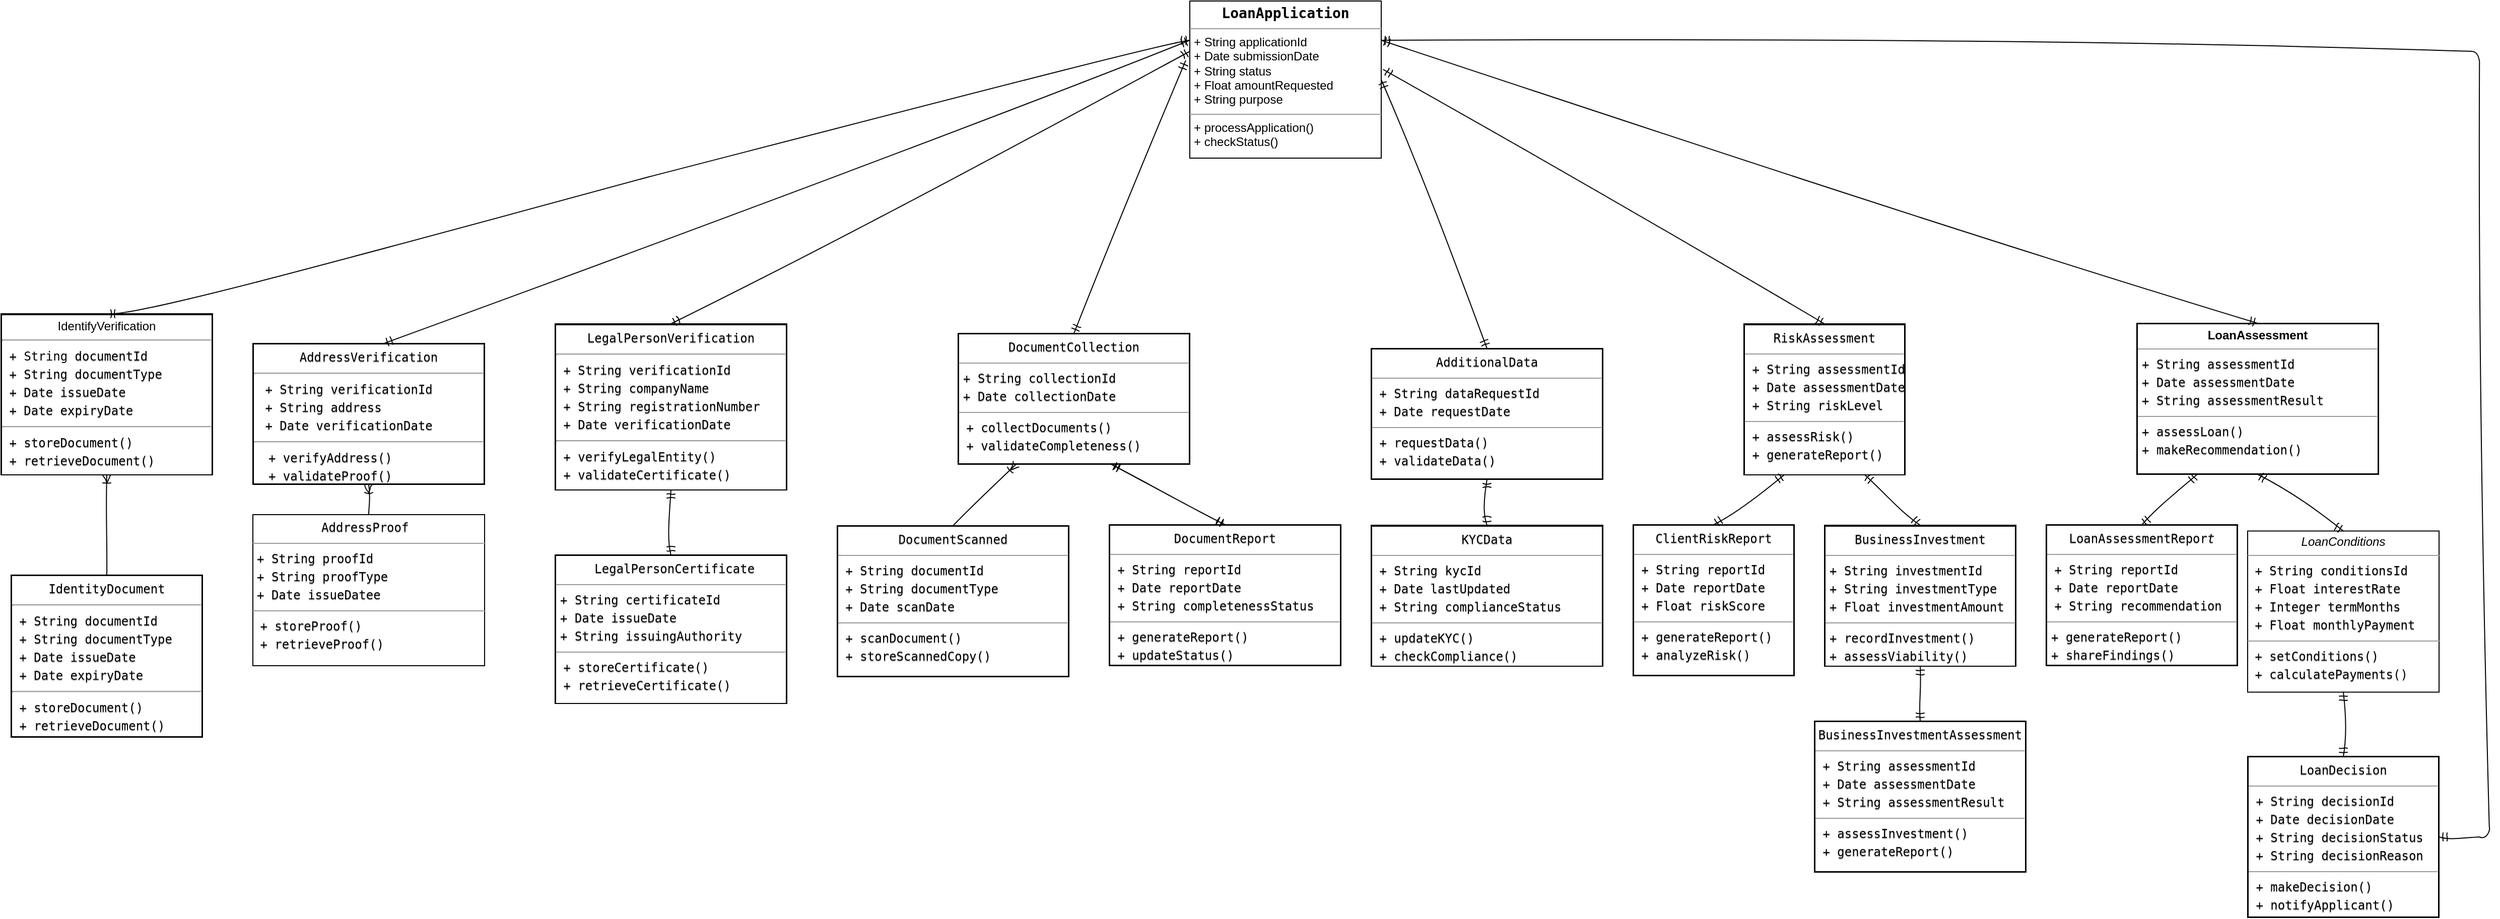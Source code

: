 <mxfile version="26.0.16">
  <diagram name="Page-1" id="c4acf3e9-155e-7222-9cf6-157b1a14988f">
    <mxGraphModel dx="1540" dy="1490" grid="1" gridSize="10" guides="1" tooltips="1" connect="1" arrows="1" fold="1" page="1" pageScale="1" pageWidth="850" pageHeight="1100" background="none" math="0" shadow="0">
      <root>
        <mxCell id="0" />
        <mxCell id="1" parent="0" />
        <object label="&lt;h3 style=&quot;margin:0px;margin-top:4px;text-align:center;&quot;&gt;&lt;font face=&quot;Helvetica&quot;&gt;&lt;code&gt;LoanApplication&lt;/code&gt;&lt;/font&gt;&lt;/h3&gt;&lt;hr size=&quot;1&quot;&gt;&lt;p style=&quot;margin:0px;margin-left:4px;&quot;&gt;+ String applicationId&lt;/p&gt;&lt;p style=&quot;margin:0px;margin-left:4px;&quot;&gt;+ Date submissionDate&lt;/p&gt;&lt;p style=&quot;margin:0px;margin-left:4px;&quot;&gt;+ String status&lt;/p&gt;&lt;p style=&quot;margin:0px;margin-left:4px;&quot;&gt;+ Float amountRequested&lt;/p&gt;&lt;p style=&quot;margin:0px;margin-left:4px;&quot;&gt;+ String purpose&lt;/p&gt;&lt;hr size=&quot;1&quot;&gt;&lt;p style=&quot;margin:0px;margin-left:4px;&quot;&gt;+ processApplication()&lt;br&gt;+ checkStatus()&lt;/p&gt;" applicationId="String" id="5d2195bd80daf111-10">
          <mxCell style="verticalAlign=top;align=left;overflow=fill;fontSize=12;fontFamily=Helvetica;html=1;rounded=0;shadow=0;comic=0;labelBackgroundColor=none;strokeWidth=1" parent="1" vertex="1">
            <mxGeometry x="600" y="-110" width="190" height="156" as="geometry" />
          </mxCell>
        </object>
        <mxCell id="LLJHBpCQEx9uSSTHhzXi-1" value="&lt;p style=&quot;margin:0px;margin-top:4px;text-align:center;&quot;&gt;&lt;code style=&quot;background-position: 0% 0%; background-repeat: repeat; background-attachment: scroll; background-image: none; background-size: auto; background-origin: padding-box; background-clip: border-box; text-shadow: rgba(0, 0, 0, 0.3) 0px 1px; font-family: &amp;quot;Fira Code&amp;quot;, &amp;quot;Fira Mono&amp;quot;, Menlo, Consolas, &amp;quot;DejaVu Sans Mono&amp;quot;, monospace; direction: ltr; text-align: left; white-space: pre; word-spacing: normal; word-break: normal; line-height: 1.5; tab-size: 2; hyphens: none;&quot; class=&quot;language-mermaid&quot;&gt;&lt;span class=&quot;&quot;&gt;&lt;span class=&quot;&quot;&gt;LoanDecision&lt;/span&gt;&lt;/span&gt;&lt;/code&gt;&lt;/p&gt;&lt;hr size=&quot;1&quot;&gt;&lt;div&gt;&lt;code style=&quot;background-position: 0% 0%; background-repeat: repeat; background-attachment: scroll; background-image: none; background-size: auto; background-origin: padding-box; background-clip: border-box; text-shadow: rgba(0, 0, 0, 0.3) 0px 1px; font-family: &amp;quot;Fira Code&amp;quot;, &amp;quot;Fira Mono&amp;quot;, Menlo, Consolas, &amp;quot;DejaVu Sans Mono&amp;quot;, monospace; direction: ltr; text-align: left; white-space: pre; word-spacing: normal; word-break: normal; line-height: 1.5; tab-size: 2; hyphens: none;&quot; class=&quot;language-mermaid&quot;&gt;&lt;span class=&quot;&quot;&gt; + String decisionId&lt;/span&gt;&lt;/code&gt;&lt;/div&gt;&lt;div&gt;&lt;code&gt;&amp;nbsp;&lt;/code&gt;&lt;code style=&quot;background-position: 0% 0%; background-repeat: repeat; background-attachment: scroll; background-image: none; background-size: auto; background-origin: padding-box; background-clip: border-box; text-shadow: rgba(0, 0, 0, 0.3) 0px 1px; font-family: &amp;quot;Fira Code&amp;quot;, &amp;quot;Fira Mono&amp;quot;, Menlo, Consolas, &amp;quot;DejaVu Sans Mono&amp;quot;, monospace; direction: ltr; text-align: left; white-space: pre; word-spacing: normal; word-break: normal; line-height: 1.5; tab-size: 2; hyphens: none;&quot; class=&quot;language-mermaid&quot;&gt;&lt;span class=&quot;&quot;&gt;+ Date decisionDate&lt;/span&gt;&lt;/code&gt;&lt;/div&gt;&lt;div&gt;&lt;code&gt;&amp;nbsp;&lt;/code&gt;&lt;code style=&quot;background-position: 0% 0%; background-repeat: repeat; background-attachment: scroll; background-image: none; background-size: auto; background-origin: padding-box; background-clip: border-box; text-shadow: rgba(0, 0, 0, 0.3) 0px 1px; font-family: &amp;quot;Fira Code&amp;quot;, &amp;quot;Fira Mono&amp;quot;, Menlo, Consolas, &amp;quot;DejaVu Sans Mono&amp;quot;, monospace; direction: ltr; text-align: left; white-space: pre; word-spacing: normal; word-break: normal; line-height: 1.5; tab-size: 2; hyphens: none;&quot; class=&quot;language-mermaid&quot;&gt;&lt;span class=&quot;&quot;&gt;+ String decisionStatus&lt;/span&gt;&lt;/code&gt;&lt;/div&gt;&lt;div&gt;&lt;code&gt;&amp;nbsp;&lt;/code&gt;&lt;code style=&quot;background-position: 0% 0%; background-repeat: repeat; background-attachment: scroll; background-image: none; background-size: auto; background-origin: padding-box; background-clip: border-box; text-shadow: rgba(0, 0, 0, 0.3) 0px 1px; font-family: &amp;quot;Fira Code&amp;quot;, &amp;quot;Fira Mono&amp;quot;, Menlo, Consolas, &amp;quot;DejaVu Sans Mono&amp;quot;, monospace; direction: ltr; text-align: left; white-space: pre; word-spacing: normal; word-break: normal; line-height: 1.5; tab-size: 2; hyphens: none;&quot; class=&quot;language-mermaid&quot;&gt;&lt;span class=&quot;&quot;&gt;+ String decisionReason&lt;/span&gt;&lt;/code&gt;&lt;code style=&quot;background-position: 0% 0%; background-repeat: repeat; background-attachment: scroll; background-image: none; background-size: auto; background-origin: padding-box; background-clip: border-box; text-shadow: rgba(0, 0, 0, 0.3) 0px 1px; font-family: &amp;quot;Fira Code&amp;quot;, &amp;quot;Fira Mono&amp;quot;, Menlo, Consolas, &amp;quot;DejaVu Sans Mono&amp;quot;, monospace; direction: ltr; text-align: left; white-space: pre; word-spacing: normal; word-break: normal; line-height: 1.5; tab-size: 2; hyphens: none;&quot; class=&quot;language-mermaid&quot;&gt;&lt;span class=&quot;&quot;&gt;&lt;span class=&quot;&quot;&gt; &lt;/span&gt;&lt;/span&gt;&lt;/code&gt;&lt;/div&gt;&lt;hr size=&quot;1&quot;&gt;&lt;code style=&quot;background-position: 0% 0%; background-repeat: repeat; background-attachment: scroll; background-image: none; background-size: auto; background-origin: padding-box; background-clip: border-box; text-shadow: rgba(0, 0, 0, 0.3) 0px 1px; font-family: &amp;quot;Fira Code&amp;quot;, &amp;quot;Fira Mono&amp;quot;, Menlo, Consolas, &amp;quot;DejaVu Sans Mono&amp;quot;, monospace; direction: ltr; text-align: left; white-space: pre; word-spacing: normal; word-break: normal; line-height: 1.5; tab-size: 2; hyphens: none;&quot; class=&quot;language-mermaid&quot;&gt;&lt;span class=&quot;&quot;&gt;&lt;span class=&quot;&quot;&gt; + makeDecision&lt;/span&gt;&lt;span class=&quot;token punctuation&quot;&gt;(&lt;/span&gt;&lt;span class=&quot;token punctuation&quot;&gt;)&lt;/span&gt;&lt;span class=&quot;&quot;&gt;&lt;br&gt;&lt;/span&gt;&lt;/span&gt;&lt;span class=&quot;&quot;&gt;&lt;span class=&quot;&quot;&gt; + notifyApplicant&lt;/span&gt;&lt;span class=&quot;token punctuation&quot;&gt;(&lt;/span&gt;&lt;span class=&quot;token punctuation&quot;&gt;)&lt;/span&gt;&lt;/span&gt;&lt;/code&gt;" style="verticalAlign=top;align=left;overflow=fill;fontSize=12;fontFamily=Helvetica;html=1;rounded=0;shadow=0;comic=0;labelBackgroundColor=default;strokeWidth=1;fontColor=#000000;labelBorderColor=default;" parent="1" vertex="1">
          <mxGeometry x="1650" y="640" width="190" height="160" as="geometry" />
        </mxCell>
        <mxCell id="LLJHBpCQEx9uSSTHhzXi-2" value="&lt;p style=&quot;margin:0px;margin-top:4px;text-align:center;&quot;&gt;&lt;code style=&quot;background-position: 0% 0%; background-repeat: repeat; background-attachment: scroll; background-image: none; background-size: auto; background-origin: padding-box; background-clip: border-box; text-shadow: rgba(0, 0, 0, 0.3) 0px 1px; font-family: &amp;quot;Fira Code&amp;quot;, &amp;quot;Fira Mono&amp;quot;, Menlo, Consolas, &amp;quot;DejaVu Sans Mono&amp;quot;, monospace; direction: ltr; text-align: left; white-space: pre; word-spacing: normal; word-break: normal; line-height: 1.5; tab-size: 2; hyphens: none;&quot; class=&quot;language-mermaid&quot;&gt;&lt;span class=&quot;&quot;&gt;&lt;span class=&quot;&quot;&gt;BusinessInvestment&lt;/span&gt;&lt;/span&gt;&lt;/code&gt;&lt;/p&gt;&lt;hr size=&quot;1&quot;&gt;&lt;p style=&quot;margin:0px;margin-left:4px;&quot;&gt;&lt;code style=&quot;background-position: 0% 0%; background-repeat: repeat; background-attachment: scroll; background-image: none; background-size: auto; background-origin: padding-box; background-clip: border-box; text-shadow: rgba(0, 0, 0, 0.3) 0px 1px; font-family: &amp;quot;Fira Code&amp;quot;, &amp;quot;Fira Mono&amp;quot;, Menlo, Consolas, &amp;quot;DejaVu Sans Mono&amp;quot;, monospace; direction: ltr; text-align: left; white-space: pre; word-spacing: normal; word-break: normal; line-height: 1.5; tab-size: 2; hyphens: none;&quot; class=&quot;language-mermaid&quot;&gt;&lt;span class=&quot;&quot;&gt;+ String investmentId&lt;br&gt;&lt;/span&gt;&lt;span class=&quot;&quot;&gt;+ String investmentType&lt;br&gt;&lt;/span&gt;&lt;span class=&quot;&quot;&gt;+ Float investmentAmount&lt;/span&gt;&lt;/code&gt;&lt;/p&gt;&lt;hr size=&quot;1&quot;&gt;&lt;p style=&quot;margin:0px;margin-left:4px;&quot;&gt;&lt;code style=&quot;background-position: 0% 0%; background-repeat: repeat; background-attachment: scroll; background-image: none; background-size: auto; background-origin: padding-box; background-clip: border-box; text-shadow: rgba(0, 0, 0, 0.3) 0px 1px; font-family: &amp;quot;Fira Code&amp;quot;, &amp;quot;Fira Mono&amp;quot;, Menlo, Consolas, &amp;quot;DejaVu Sans Mono&amp;quot;, monospace; direction: ltr; text-align: left; white-space: pre; word-spacing: normal; word-break: normal; line-height: 1.5; tab-size: 2; hyphens: none;&quot; class=&quot;language-mermaid&quot;&gt;&lt;span class=&quot;&quot;&gt;&lt;span class=&quot;&quot;&gt;+ recordInvestment&lt;/span&gt;&lt;span class=&quot;token punctuation&quot;&gt;(&lt;/span&gt;&lt;span class=&quot;token punctuation&quot;&gt;)&lt;/span&gt;&lt;span class=&quot;&quot;&gt;&lt;br&gt;&lt;/span&gt;&lt;/span&gt;&lt;span class=&quot;&quot;&gt;&lt;span class=&quot;&quot;&gt;+ assessViability&lt;/span&gt;&lt;span class=&quot;token punctuation&quot;&gt;(&lt;/span&gt;&lt;span class=&quot;token punctuation&quot;&gt;)&lt;/span&gt;&lt;/span&gt;&lt;/code&gt;&lt;/p&gt;" style="verticalAlign=top;align=left;overflow=fill;fontSize=12;fontFamily=Helvetica;html=1;rounded=0;shadow=0;comic=0;labelBackgroundColor=default;strokeWidth=1;fontColor=#000000;labelBorderColor=default;" parent="1" vertex="1">
          <mxGeometry x="1230" y="410.5" width="190" height="140" as="geometry" />
        </mxCell>
        <mxCell id="LLJHBpCQEx9uSSTHhzXi-3" value="&lt;p style=&quot;margin:0px;margin-top:4px;text-align:center;&quot;&gt;&lt;code style=&quot;background-position: 0% 0%; background-repeat: repeat; background-attachment: scroll; background-image: none; background-size: auto; background-origin: padding-box; background-clip: border-box; text-shadow: rgba(0, 0, 0, 0.3) 0px 1px; direction: ltr; text-align: left; white-space: pre; word-spacing: normal; word-break: normal; line-height: 1.5; tab-size: 2; hyphens: none;&quot; class=&quot;language-mermaid&quot;&gt;&lt;span class=&quot;&quot;&gt;&lt;span class=&quot;&quot;&gt;AddressVerification&lt;/span&gt;&lt;/span&gt;&lt;/code&gt;&lt;/p&gt;&lt;hr&gt;&lt;p style=&quot;margin:0px;margin-left:4px;&quot;&gt;&lt;code style=&quot;background-position: 0% 0%; background-repeat: repeat; background-attachment: scroll; background-image: none; background-size: auto; background-origin: padding-box; background-clip: border-box; text-shadow: rgba(0, 0, 0, 0.3) 0px 1px; direction: ltr; text-align: left; white-space: pre; word-spacing: normal; word-break: normal; line-height: 1.5; tab-size: 2; hyphens: none;&quot; class=&quot;language-mermaid&quot;&gt;&lt;span class=&quot;&quot;&gt;&lt;span class=&quot;&quot;&gt;&lt;/span&gt;&lt;/span&gt;&lt;/code&gt;&lt;code style=&quot;background-position: 0% 0%; background-repeat: repeat; background-attachment: scroll; background-image: none; background-size: auto; background-origin: padding-box; background-clip: border-box; text-shadow: rgba(0, 0, 0, 0.3) 0px 1px; direction: ltr; text-align: left; white-space: pre; word-spacing: normal; word-break: normal; line-height: 1.5; tab-size: 2; hyphens: none;&quot; class=&quot;language-mermaid&quot;&gt;&lt;span class=&quot;&quot;&gt; + String verificationId&lt;br&gt;&lt;/span&gt;&lt;span class=&quot;&quot;&gt; + String address&lt;br&gt;&lt;/span&gt;&lt;span class=&quot;&quot;&gt; + Date verificationDate&lt;/span&gt;&lt;/code&gt;&lt;/p&gt;&lt;hr&gt;&lt;code style=&quot;background-position: 0% 0%; background-repeat: repeat; background-attachment: scroll; background-image: none; background-size: auto; background-origin: padding-box; background-clip: border-box; text-shadow: rgba(0, 0, 0, 0.3) 0px 1px; direction: ltr; text-align: left; white-space: pre; word-spacing: normal; word-break: normal; line-height: 1.5; tab-size: 2; hyphens: none;&quot; class=&quot;language-mermaid&quot;&gt;&lt;span class=&quot;&quot;&gt;&lt;span class=&quot;&quot;&gt;  + verifyAddress&lt;/span&gt;&lt;span class=&quot;token punctuation&quot;&gt;(&lt;/span&gt;&lt;span class=&quot;token punctuation&quot;&gt;)&lt;/span&gt;&lt;span class=&quot;&quot;&gt;&lt;br&gt;&lt;/span&gt;&lt;/span&gt;&lt;span class=&quot;&quot;&gt;&lt;span class=&quot;&quot;&gt;  + validateProof&lt;/span&gt;&lt;span class=&quot;token punctuation&quot;&gt;(&lt;/span&gt;&lt;span class=&quot;token punctuation&quot;&gt;)&lt;/span&gt;&lt;/span&gt;&lt;/code&gt;" style="verticalAlign=top;align=left;overflow=fill;fontSize=12;fontFamily=Helvetica;html=1;rounded=0;shadow=0;comic=0;labelBackgroundColor=default;strokeWidth=1;fontColor=#000000;labelBorderColor=default;" parent="1" vertex="1">
          <mxGeometry x="-330" y="230" width="230" height="140" as="geometry" />
        </mxCell>
        <mxCell id="LLJHBpCQEx9uSSTHhzXi-4" value="&lt;p style=&quot;margin:0px;margin-top:4px;text-align:center;&quot;&gt;&lt;code class=&quot;language-mermaid&quot; style=&quot;background-position: 0% 0%; background-repeat: repeat; background-attachment: scroll; background-image: none; background-size: auto; background-origin: padding-box; background-clip: border-box; text-shadow: rgba(0, 0, 0, 0.3) 0px 1px; direction: ltr; text-align: left; white-space: pre; word-spacing: normal; word-break: normal; line-height: 1.5; tab-size: 2; hyphens: none;&quot;&gt;&lt;span class=&quot;&quot;&gt;&lt;span class=&quot;&quot;&gt;IdentityDocument&lt;/span&gt;&lt;/span&gt;&lt;/code&gt;&lt;/p&gt;&lt;hr&gt;&lt;code class=&quot;language-mermaid&quot; style=&quot;background-position: 0% 0%; background-repeat: repeat; background-attachment: scroll; background-image: none; background-size: auto; background-origin: padding-box; background-clip: border-box; text-shadow: rgba(0, 0, 0, 0.3) 0px 1px; direction: ltr; text-align: left; white-space: pre; word-spacing: normal; word-break: normal; line-height: 1.5; tab-size: 2; hyphens: none;&quot;&gt;&lt;span class=&quot;&quot;&gt; + String documentId&lt;br&gt;&lt;/span&gt;&lt;span class=&quot;&quot;&gt; + String documentType&lt;br&gt;&lt;/span&gt;&lt;span class=&quot;&quot;&gt; + Date issueDate&lt;br&gt;&lt;/span&gt;&lt;span class=&quot;&quot;&gt; + Date expiryDate&lt;/span&gt;&lt;/code&gt;&lt;hr&gt;&lt;code class=&quot;language-mermaid&quot; style=&quot;background-position: 0% 0%; background-repeat: repeat; background-attachment: scroll; background-image: none; background-size: auto; background-origin: padding-box; background-clip: border-box; text-shadow: rgba(0, 0, 0, 0.3) 0px 1px; direction: ltr; text-align: left; white-space: pre; word-spacing: normal; word-break: normal; line-height: 1.5; tab-size: 2; hyphens: none;&quot;&gt;&lt;span class=&quot;&quot;&gt;&lt;span class=&quot;&quot;&gt; + storeDocument&lt;/span&gt;&lt;span class=&quot;token punctuation&quot;&gt;(&lt;/span&gt;&lt;span class=&quot;token punctuation&quot;&gt;)&lt;/span&gt;&lt;span class=&quot;&quot;&gt;&lt;br&gt;&lt;/span&gt;&lt;/span&gt;&lt;span class=&quot;&quot;&gt;&lt;span class=&quot;&quot;&gt; + retrieveDocument&lt;/span&gt;&lt;span class=&quot;token punctuation&quot;&gt;(&lt;/span&gt;&lt;span class=&quot;token punctuation&quot;&gt;)&lt;/span&gt;&lt;/span&gt;&lt;/code&gt;" style="verticalAlign=top;align=left;overflow=fill;fontSize=12;fontFamily=Helvetica;html=1;rounded=0;shadow=0;comic=0;labelBackgroundColor=default;strokeWidth=1;fontColor=#000000;labelBorderColor=default;" parent="1" vertex="1">
          <mxGeometry x="-570" y="460" width="190" height="161" as="geometry" />
        </mxCell>
        <mxCell id="LLJHBpCQEx9uSSTHhzXi-5" value="&lt;p style=&quot;margin:0px;margin-top:4px;text-align:center;&quot;&gt;&lt;font style=&quot;&quot;&gt;&lt;span&gt;IdentifyVerification&lt;/span&gt;&lt;/font&gt;&lt;/p&gt;&lt;hr&gt;&lt;font style=&quot;&quot;&gt;&lt;code style=&quot;background-position: 0% 0%; background-repeat: repeat; background-attachment: scroll; background-image: none; background-size: auto; background-origin: padding-box; background-clip: border-box; text-shadow: rgba(0, 0, 0, 0.3) 0px 1px; direction: ltr; text-align: left; white-space: pre; word-spacing: normal; word-break: normal; line-height: 1.5; tab-size: 2; hyphens: none;&quot; class=&quot;language-mermaid&quot;&gt;&lt;span class=&quot;&quot;&gt; &lt;/span&gt;&lt;/code&gt;&lt;/font&gt;&lt;font style=&quot;&quot;&gt;&lt;code style=&quot;background-position: 0% 0%; background-repeat: repeat; background-attachment: scroll; background-image: none; background-size: auto; background-origin: padding-box; background-clip: border-box; text-shadow: rgba(0, 0, 0, 0.3) 0px 1px; direction: ltr; text-align: left; white-space: pre; word-spacing: normal; word-break: normal; line-height: 1.5; tab-size: 2; hyphens: none;&quot; class=&quot;language-mermaid&quot;&gt;&lt;span class=&quot;&quot;&gt;+&lt;/span&gt;&lt;/code&gt;&lt;/font&gt;&lt;font style=&quot;&quot;&gt;&lt;code style=&quot;background-position: 0% 0%; background-repeat: repeat; background-attachment: scroll; background-image: none; background-size: auto; background-origin: padding-box; background-clip: border-box; text-shadow: rgba(0, 0, 0, 0.3) 0px 1px; direction: ltr; text-align: left; white-space: pre; word-spacing: normal; word-break: normal; line-height: 1.5; tab-size: 2; hyphens: none;&quot; class=&quot;language-mermaid&quot;&gt;&lt;span class=&quot;&quot;&gt; &lt;/span&gt;&lt;/code&gt;&lt;/font&gt;&lt;font style=&quot;&quot;&gt;&lt;code&gt;String&lt;/code&gt;&lt;/font&gt;&lt;font style=&quot;&quot;&gt;&lt;code&gt; &lt;/code&gt;&lt;/font&gt;&lt;font style=&quot;&quot;&gt;&lt;code style=&quot;background-position: 0% 0%; background-repeat: repeat; background-attachment: scroll; background-image: none; background-size: auto; background-origin: padding-box; background-clip: border-box; text-shadow: rgba(0, 0, 0, 0.3) 0px 1px; direction: ltr; text-align: left; white-space: pre; word-spacing: normal; word-break: normal; line-height: 1.5; tab-size: 2; hyphens: none;&quot; class=&quot;language-mermaid&quot;&gt;&lt;span class=&quot;&quot;&gt;documentId&lt;br&gt;&lt;/span&gt;&lt;span class=&quot;&quot;&gt; + String documentType&lt;br&gt;&lt;/span&gt;&lt;span class=&quot;&quot;&gt; + Date issueDate&lt;br&gt;&lt;/span&gt;&lt;span class=&quot;&quot;&gt; + Date expiryDate&lt;/span&gt;&lt;/code&gt;&lt;/font&gt;&lt;hr&gt;&lt;font style=&quot;&quot;&gt;&lt;code style=&quot;background-position: 0% 0%; background-repeat: repeat; background-attachment: scroll; background-image: none; background-size: auto; background-origin: padding-box; background-clip: border-box; text-shadow: rgba(0, 0, 0, 0.3) 0px 1px; direction: ltr; text-align: left; white-space: pre; word-spacing: normal; word-break: normal; line-height: 1.5; tab-size: 2; hyphens: none;&quot; class=&quot;language-mermaid&quot;&gt;&lt;span class=&quot;&quot;&gt;&lt;span class=&quot;&quot;&gt; + storeDocument&lt;/span&gt;&lt;span class=&quot;token punctuation&quot;&gt;(&lt;/span&gt;&lt;span class=&quot;token punctuation&quot;&gt;)&lt;/span&gt;&lt;span class=&quot;&quot;&gt;&lt;br&gt;&lt;/span&gt;&lt;/span&gt;&lt;span class=&quot;&quot;&gt;&lt;span class=&quot;&quot;&gt; + retrieveDocument&lt;/span&gt;&lt;span class=&quot;token punctuation&quot;&gt;(&lt;/span&gt;&lt;span class=&quot;token punctuation&quot;&gt;)&lt;/span&gt;&lt;/span&gt;&lt;/code&gt;&lt;/font&gt;" style="verticalAlign=top;align=left;overflow=fill;fontSize=12;fontFamily=Helvetica;html=1;rounded=0;shadow=0;comic=0;labelBackgroundColor=default;strokeWidth=1;fontColor=#000000;labelBorderColor=default;" parent="1" vertex="1">
          <mxGeometry x="-580" y="200.5" width="210" height="160" as="geometry" />
        </mxCell>
        <mxCell id="LLJHBpCQEx9uSSTHhzXi-9" value="&lt;p style=&quot;margin:0px;margin-top:4px;text-align:center;&quot;&gt;&lt;code style=&quot;background-position: 0% 0%; background-repeat: repeat; background-attachment: scroll; background-image: none; background-size: auto; background-origin: padding-box; background-clip: border-box; text-shadow: rgba(0, 0, 0, 0.3) 0px 1px; font-family: &amp;quot;Fira Code&amp;quot;, &amp;quot;Fira Mono&amp;quot;, Menlo, Consolas, &amp;quot;DejaVu Sans Mono&amp;quot;, monospace; direction: ltr; text-align: left; white-space: pre; word-spacing: normal; word-break: normal; line-height: 1.5; tab-size: 2; hyphens: none;&quot; class=&quot;language-mermaid&quot;&gt;&lt;span class=&quot;&quot;&gt;&lt;span class=&quot;&quot;&gt;BusinessInvestmentAssessment&lt;/span&gt;&lt;/span&gt;&lt;/code&gt;&lt;/p&gt;&lt;hr size=&quot;1&quot;&gt;&lt;div&gt;&lt;code style=&quot;background-position: 0% 0%; background-repeat: repeat; background-attachment: scroll; background-image: none; background-size: auto; background-origin: padding-box; background-clip: border-box; text-shadow: rgba(0, 0, 0, 0.3) 0px 1px; font-family: &amp;quot;Fira Code&amp;quot;, &amp;quot;Fira Mono&amp;quot;, Menlo, Consolas, &amp;quot;DejaVu Sans Mono&amp;quot;, monospace; direction: ltr; text-align: left; white-space: pre; word-spacing: normal; word-break: normal; line-height: 1.5; tab-size: 2; hyphens: none;&quot; class=&quot;language-mermaid&quot;&gt;&lt;span class=&quot;&quot;&gt; + String assessmentId&lt;/span&gt;&lt;/code&gt;&lt;/div&gt;&lt;div&gt;&lt;code&gt;&amp;nbsp;&lt;/code&gt;&lt;code style=&quot;background-position: 0% 0%; background-repeat: repeat; background-attachment: scroll; background-image: none; background-size: auto; background-origin: padding-box; background-clip: border-box; text-shadow: rgba(0, 0, 0, 0.3) 0px 1px; font-family: &amp;quot;Fira Code&amp;quot;, &amp;quot;Fira Mono&amp;quot;, Menlo, Consolas, &amp;quot;DejaVu Sans Mono&amp;quot;, monospace; direction: ltr; text-align: left; white-space: pre; word-spacing: normal; word-break: normal; line-height: 1.5; tab-size: 2; hyphens: none;&quot; class=&quot;language-mermaid&quot;&gt;&lt;span class=&quot;&quot;&gt;+ Date assessmentDate&lt;/span&gt;&lt;/code&gt;&lt;/div&gt;&lt;div&gt;&lt;code style=&quot;background-position: 0% 0%; background-repeat: repeat; background-attachment: scroll; background-image: none; background-size: auto; background-origin: padding-box; background-clip: border-box; text-shadow: rgba(0, 0, 0, 0.3) 0px 1px; font-family: &amp;quot;Fira Code&amp;quot;, &amp;quot;Fira Mono&amp;quot;, Menlo, Consolas, &amp;quot;DejaVu Sans Mono&amp;quot;, monospace; direction: ltr; text-align: left; white-space: pre; word-spacing: normal; word-break: normal; line-height: 1.5; tab-size: 2; hyphens: none;&quot; class=&quot;language-mermaid&quot;&gt;&lt;span class=&quot;&quot;&gt; + String assessmentResult&lt;/span&gt;&lt;/code&gt;&lt;/div&gt;&lt;hr size=&quot;1&quot;&gt;&lt;div&gt;&lt;code style=&quot;background-position: 0% 0%; background-repeat: repeat; background-attachment: scroll; background-image: none; background-size: auto; background-origin: padding-box; background-clip: border-box; text-shadow: rgba(0, 0, 0, 0.3) 0px 1px; font-family: &amp;quot;Fira Code&amp;quot;, &amp;quot;Fira Mono&amp;quot;, Menlo, Consolas, &amp;quot;DejaVu Sans Mono&amp;quot;, monospace; direction: ltr; text-align: left; white-space: pre; word-spacing: normal; word-break: normal; line-height: 1.5; tab-size: 2; hyphens: none;&quot; class=&quot;language-mermaid&quot;&gt;&lt;span class=&quot;&quot;&gt;&lt;span class=&quot;&quot;&gt; + assessInvestment&lt;/span&gt;&lt;span class=&quot;token punctuation&quot;&gt;(&lt;/span&gt;&lt;span class=&quot;token punctuation&quot;&gt;)&lt;/span&gt;&lt;span class=&quot;&quot;&gt;&lt;/span&gt;&lt;/span&gt;&lt;span class=&quot;&quot;&gt;&lt;span class=&quot;&quot;&gt;&lt;/span&gt;&lt;/span&gt;&lt;/code&gt;&lt;code style=&quot;background-position: 0% 0%; background-repeat: repeat; background-attachment: scroll; background-image: none; background-size: auto; background-origin: padding-box; background-clip: border-box; text-shadow: rgba(0, 0, 0, 0.3) 0px 1px; font-family: &amp;quot;Fira Code&amp;quot;, &amp;quot;Fira Mono&amp;quot;, Menlo, Consolas, &amp;quot;DejaVu Sans Mono&amp;quot;, monospace; direction: ltr; text-align: left; white-space: pre; word-spacing: normal; word-break: normal; line-height: 1.5; tab-size: 2; hyphens: none;&quot; class=&quot;language-mermaid&quot;&gt;&lt;span class=&quot;&quot;&gt;&lt;span class=&quot;&quot;&gt;&lt;br&gt;&lt;/span&gt;&lt;/span&gt;&lt;/code&gt;&lt;/div&gt;&lt;div&gt;&lt;code style=&quot;background-position: 0% 0%; background-repeat: repeat; background-attachment: scroll; background-image: none; background-size: auto; background-origin: padding-box; background-clip: border-box; text-shadow: rgba(0, 0, 0, 0.3) 0px 1px; font-family: &amp;quot;Fira Code&amp;quot;, &amp;quot;Fira Mono&amp;quot;, Menlo, Consolas, &amp;quot;DejaVu Sans Mono&amp;quot;, monospace; direction: ltr; text-align: left; white-space: pre; word-spacing: normal; word-break: normal; line-height: 1.5; tab-size: 2; hyphens: none;&quot; class=&quot;language-mermaid&quot;&gt;&lt;span class=&quot;&quot;&gt;&lt;span class=&quot;&quot;&gt; + generateReport&lt;/span&gt;&lt;span class=&quot;token punctuation&quot;&gt;(&lt;/span&gt;&lt;span class=&quot;token punctuation&quot;&gt;)&lt;/span&gt;&lt;/span&gt;&lt;/code&gt;&lt;/div&gt;" style="verticalAlign=top;align=left;overflow=fill;fontSize=12;fontFamily=Helvetica;html=1;rounded=0;shadow=0;comic=0;labelBackgroundColor=default;strokeWidth=1;fontColor=#000000;labelBorderColor=default;" parent="1" vertex="1">
          <mxGeometry x="1220" y="605" width="210" height="150" as="geometry" />
        </mxCell>
        <mxCell id="LLJHBpCQEx9uSSTHhzXi-10" value="&lt;p style=&quot;margin:0px;margin-top:4px;text-align:center;&quot;&gt;&lt;b&gt;LoanAssessment&lt;/b&gt;&lt;/p&gt;&lt;hr size=&quot;1&quot;&gt;&lt;p style=&quot;margin:0px;margin-left:4px;&quot;&gt;&lt;code style=&quot;background-position: 0% 0%; background-repeat: repeat; background-attachment: scroll; background-image: none; background-size: auto; background-origin: padding-box; background-clip: border-box; text-shadow: rgba(0, 0, 0, 0.3) 0px 1px; font-family: &amp;quot;Fira Code&amp;quot;, &amp;quot;Fira Mono&amp;quot;, Menlo, Consolas, &amp;quot;DejaVu Sans Mono&amp;quot;, monospace; direction: ltr; text-align: left; white-space: pre; word-spacing: normal; word-break: normal; line-height: 1.5; tab-size: 2; hyphens: none;&quot; class=&quot;language-mermaid&quot;&gt;&lt;span class=&quot;&quot;&gt;&lt;span class=&quot;&quot;&gt;&lt;/span&gt;&lt;/span&gt;&lt;span class=&quot;&quot;&gt;+ String assessmentId&lt;br&gt;&lt;/span&gt;&lt;span class=&quot;&quot;&gt;+ Date assessmentDate&lt;br&gt;&lt;/span&gt;&lt;span class=&quot;&quot;&gt;+ String assessmentResult&lt;/span&gt;&lt;/code&gt;&lt;/p&gt;&lt;hr size=&quot;1&quot;&gt;&lt;p style=&quot;margin:0px;margin-left:4px;&quot;&gt;&lt;code style=&quot;background-position: 0% 0%; background-repeat: repeat; background-attachment: scroll; background-image: none; background-size: auto; background-origin: padding-box; background-clip: border-box; text-shadow: rgba(0, 0, 0, 0.3) 0px 1px; font-family: &amp;quot;Fira Code&amp;quot;, &amp;quot;Fira Mono&amp;quot;, Menlo, Consolas, &amp;quot;DejaVu Sans Mono&amp;quot;, monospace; direction: ltr; text-align: left; white-space: pre; word-spacing: normal; word-break: normal; line-height: 1.5; tab-size: 2; hyphens: none;&quot; class=&quot;language-mermaid&quot;&gt;&lt;span class=&quot;&quot;&gt;&lt;span class=&quot;&quot;&gt;+ assessLoan&lt;/span&gt;&lt;span class=&quot;token punctuation&quot;&gt;(&lt;/span&gt;&lt;span class=&quot;token punctuation&quot;&gt;)&lt;/span&gt;&lt;span class=&quot;&quot;&gt;&lt;br&gt;&lt;/span&gt;&lt;/span&gt;&lt;span class=&quot;&quot;&gt;&lt;span class=&quot;&quot;&gt;+ makeRecommendation&lt;/span&gt;&lt;span class=&quot;token punctuation&quot;&gt;(&lt;/span&gt;&lt;span class=&quot;token punctuation&quot;&gt;)&lt;/span&gt;&lt;/span&gt;&lt;/code&gt;&lt;/p&gt;" style="verticalAlign=top;align=left;overflow=fill;fontSize=12;fontFamily=Helvetica;html=1;rounded=0;shadow=0;comic=0;labelBackgroundColor=default;strokeWidth=1;fontColor=#000000;labelBorderColor=default;" parent="1" vertex="1">
          <mxGeometry x="1540" y="210" width="240" height="150" as="geometry" />
        </mxCell>
        <mxCell id="LLJHBpCQEx9uSSTHhzXi-12" value="&lt;p style=&quot;margin:0px;margin-top:4px;text-align:center;&quot;&gt;&lt;code style=&quot;background-position: 0% 0%; background-repeat: repeat; background-attachment: scroll; background-image: none; background-size: auto; background-origin: padding-box; background-clip: border-box; text-shadow: rgba(0, 0, 0, 0.3) 0px 1px; font-family: &amp;quot;Fira Code&amp;quot;, &amp;quot;Fira Mono&amp;quot;, Menlo, Consolas, &amp;quot;DejaVu Sans Mono&amp;quot;, monospace; direction: ltr; text-align: left; white-space: pre; word-spacing: normal; word-break: normal; line-height: 1.5; tab-size: 2; hyphens: none;&quot; class=&quot;language-mermaid&quot;&gt;&lt;span class=&quot;&quot;&gt;&lt;span class=&quot;&quot;&gt;LoanAssessmentRepor&lt;i&gt;t&lt;/i&gt;&lt;/span&gt;&lt;/span&gt;&lt;/code&gt;&lt;/p&gt;&lt;hr size=&quot;1&quot;&gt;&lt;code style=&quot;background-position: 0% 0%; background-repeat: repeat; background-attachment: scroll; background-image: none; background-size: auto; background-origin: padding-box; background-clip: border-box; text-shadow: rgba(0, 0, 0, 0.3) 0px 1px; font-family: &amp;quot;Fira Code&amp;quot;, &amp;quot;Fira Mono&amp;quot;, Menlo, Consolas, &amp;quot;DejaVu Sans Mono&amp;quot;, monospace; direction: ltr; text-align: left; white-space: pre; word-spacing: normal; word-break: normal; line-height: 1.5; tab-size: 2; hyphens: none;&quot; class=&quot;language-mermaid&quot;&gt;&lt;span class=&quot;&quot;&gt;&lt;span class=&quot;&quot;&gt;&lt;/span&gt;&lt;/span&gt;&lt;span class=&quot;&quot;&gt; + String reportId&lt;br&gt;&lt;/span&gt;&lt;span class=&quot;&quot;&gt; + Date reportDate&lt;br&gt;&lt;/span&gt;&lt;span class=&quot;&quot;&gt; + String recommendation&lt;/span&gt;&lt;/code&gt;&lt;hr size=&quot;1&quot;&gt;&lt;p style=&quot;margin:0px;margin-left:4px;&quot;&gt;&lt;code style=&quot;background-position: 0% 0%; background-repeat: repeat; background-attachment: scroll; background-image: none; background-size: auto; background-origin: padding-box; background-clip: border-box; text-shadow: rgba(0, 0, 0, 0.3) 0px 1px; font-family: &amp;quot;Fira Code&amp;quot;, &amp;quot;Fira Mono&amp;quot;, Menlo, Consolas, &amp;quot;DejaVu Sans Mono&amp;quot;, monospace; direction: ltr; text-align: left; white-space: pre; word-spacing: normal; word-break: normal; line-height: 1.5; tab-size: 2; hyphens: none;&quot; class=&quot;language-mermaid&quot;&gt;&lt;span class=&quot;&quot;&gt;&lt;span class=&quot;&quot;&gt;+ generateReport&lt;/span&gt;&lt;span class=&quot;token punctuation&quot;&gt;(&lt;/span&gt;&lt;span class=&quot;token punctuation&quot;&gt;)&lt;/span&gt;&lt;span class=&quot;&quot;&gt;&lt;br&gt;&lt;/span&gt;&lt;/span&gt;&lt;span class=&quot;&quot;&gt;&lt;span class=&quot;&quot;&gt;+ shareFindings&lt;/span&gt;&lt;span class=&quot;token punctuation&quot;&gt;(&lt;/span&gt;&lt;span class=&quot;token punctuation&quot;&gt;)&lt;/span&gt;&lt;/span&gt;&lt;/code&gt;&lt;/p&gt;" style="verticalAlign=top;align=left;overflow=fill;fontSize=12;fontFamily=Helvetica;html=1;rounded=0;shadow=0;comic=0;labelBackgroundColor=default;strokeWidth=1;fontColor=#000000;labelBorderColor=default;" parent="1" vertex="1">
          <mxGeometry x="1450" y="410" width="190" height="140" as="geometry" />
        </mxCell>
        <mxCell id="LLJHBpCQEx9uSSTHhzXi-13" value="&lt;p style=&quot;margin:0px;margin-top:4px;text-align:center;&quot;&gt;&lt;i&gt;LoanConditions&lt;/i&gt;&lt;/p&gt;&lt;hr size=&quot;1&quot;&gt;&lt;code style=&quot;background-position: 0% 0%; background-repeat: repeat; background-attachment: scroll; background-image: none; background-size: auto; background-origin: padding-box; background-clip: border-box; text-shadow: rgba(0, 0, 0, 0.3) 0px 1px; font-family: &amp;quot;Fira Code&amp;quot;, &amp;quot;Fira Mono&amp;quot;, Menlo, Consolas, &amp;quot;DejaVu Sans Mono&amp;quot;, monospace; direction: ltr; text-align: left; white-space: pre; word-spacing: normal; word-break: normal; line-height: 1.5; tab-size: 2; hyphens: none; color: light-dark(rgb(0, 0, 0), rgb(255, 255, 255));&quot; class=&quot;language-mermaid&quot;&gt;&lt;span class=&quot;&quot;&gt; + String conditionsId&lt;br&gt;&lt;/span&gt;&lt;span class=&quot;&quot;&gt; + Float interestRate&lt;br&gt;&lt;/span&gt;&lt;span class=&quot;&quot;&gt; + Integer termMonths&lt;br&gt;&lt;/span&gt;&lt;span class=&quot;&quot;&gt; + Float monthlyPayment&lt;/span&gt;&lt;/code&gt;&lt;p style=&quot;margin:0px;margin-left:4px;&quot;&gt;&lt;/p&gt;&lt;hr size=&quot;1&quot;&gt;&lt;div&gt;&lt;code style=&quot;background-position: 0% 0%; background-repeat: repeat; background-attachment: scroll; background-image: none; background-size: auto; background-origin: padding-box; background-clip: border-box; text-shadow: rgba(0, 0, 0, 0.3) 0px 1px; font-family: &amp;quot;Fira Code&amp;quot;, &amp;quot;Fira Mono&amp;quot;, Menlo, Consolas, &amp;quot;DejaVu Sans Mono&amp;quot;, monospace; direction: ltr; text-align: left; white-space: pre; word-spacing: normal; word-break: normal; line-height: 1.5; tab-size: 2; hyphens: none; color: light-dark(rgb(0, 0, 0), rgb(255, 255, 255));&quot; class=&quot;language-mermaid&quot;&gt;&lt;span class=&quot;&quot;&gt;&lt;span class=&quot;&quot;&gt; + setConditions&lt;/span&gt;&lt;span class=&quot;token punctuation&quot;&gt;(&lt;/span&gt;&lt;span class=&quot;token punctuation&quot;&gt;)&lt;/span&gt;&lt;span class=&quot;&quot;&gt;&lt;/span&gt;&lt;/span&gt;&lt;span class=&quot;&quot;&gt;&lt;span class=&quot;&quot;&gt;&lt;/span&gt;&lt;/span&gt;&lt;/code&gt;&lt;code style=&quot;background-position: 0% 0%; background-repeat: repeat; background-attachment: scroll; background-image: none; background-size: auto; background-origin: padding-box; background-clip: border-box; text-shadow: rgba(0, 0, 0, 0.3) 0px 1px; font-family: &amp;quot;Fira Code&amp;quot;, &amp;quot;Fira Mono&amp;quot;, Menlo, Consolas, &amp;quot;DejaVu Sans Mono&amp;quot;, monospace; direction: ltr; text-align: left; white-space: pre; word-spacing: normal; word-break: normal; line-height: 1.5; tab-size: 2; hyphens: none; color: light-dark(rgb(0, 0, 0), rgb(255, 255, 255));&quot; class=&quot;language-mermaid&quot;&gt;&lt;span class=&quot;&quot;&gt;&lt;span class=&quot;&quot;&gt;&lt;br&gt;&lt;/span&gt;&lt;/span&gt;&lt;/code&gt;&lt;/div&gt;&lt;div&gt;&lt;code style=&quot;background-position: 0% 0%; background-repeat: repeat; background-attachment: scroll; background-image: none; background-size: auto; background-origin: padding-box; background-clip: border-box; text-shadow: rgba(0, 0, 0, 0.3) 0px 1px; font-family: &amp;quot;Fira Code&amp;quot;, &amp;quot;Fira Mono&amp;quot;, Menlo, Consolas, &amp;quot;DejaVu Sans Mono&amp;quot;, monospace; direction: ltr; text-align: left; white-space: pre; word-spacing: normal; word-break: normal; line-height: 1.5; tab-size: 2; hyphens: none; color: light-dark(rgb(0, 0, 0), rgb(255, 255, 255));&quot; class=&quot;language-mermaid&quot;&gt;&lt;span class=&quot;&quot;&gt;&lt;span class=&quot;&quot;&gt; + calculatePayments&lt;/span&gt;&lt;/span&gt;&lt;/code&gt;&lt;code&gt;()&lt;/code&gt;&lt;/div&gt;" style="verticalAlign=top;align=left;overflow=fill;fontSize=12;fontFamily=Helvetica;html=1;rounded=0;shadow=0;comic=0;labelBackgroundColor=none;strokeWidth=1" parent="1" vertex="1">
          <mxGeometry x="1650" y="416.25" width="190" height="160" as="geometry" />
        </mxCell>
        <mxCell id="LLJHBpCQEx9uSSTHhzXi-19" value="&lt;p style=&quot;margin:0px;margin-top:4px;text-align:center;&quot;&gt;&lt;code class=&quot;language-mermaid&quot; style=&quot;background-position: 0% 0%; background-repeat: repeat; background-attachment: scroll; background-image: none; background-size: auto; background-origin: padding-box; background-clip: border-box; text-shadow: rgba(0, 0, 0, 0.3) 0px 1px; direction: ltr; text-align: left; white-space: pre; word-spacing: normal; word-break: normal; line-height: 1.5; tab-size: 2; hyphens: none; color: light-dark(rgb(0, 0, 0), rgb(255, 255, 255));&quot;&gt;&lt;span class=&quot;&quot;&gt;&lt;span class=&quot;&quot;&gt;AddressProof &lt;/span&gt;&lt;/span&gt;&lt;/code&gt;&lt;/p&gt;&lt;hr size=&quot;1&quot;&gt;&lt;p style=&quot;margin:0px;margin-left:4px;&quot;&gt;&lt;code class=&quot;language-mermaid&quot; style=&quot;background: light-dark(rgb(171, 178, 191), transparent); text-shadow: rgba(0, 0, 0, 0.3) 0px 1px; direction: ltr; text-align: left; white-space: pre; word-spacing: normal; word-break: normal; line-height: 1.5; tab-size: 2; hyphens: none; color: rgb(171, 178, 191);&quot;&gt;&lt;span class=&quot;&quot;&gt;&lt;span class=&quot;&quot;&gt;&lt;/span&gt;&lt;/span&gt;&lt;/code&gt;&lt;code class=&quot;language-mermaid&quot; style=&quot;background-position: 0% 0%; background-repeat: repeat; background-attachment: scroll; background-image: none; background-size: auto; background-origin: padding-box; background-clip: border-box; text-shadow: rgba(0, 0, 0, 0.3) 0px 1px; direction: ltr; text-align: left; white-space: pre; word-spacing: normal; word-break: normal; line-height: 1.5; tab-size: 2; hyphens: none; color: light-dark(rgb(0, 0, 0), rgb(255, 255, 255));&quot;&gt;&lt;span class=&quot;&quot;&gt;&lt;span class=&quot;&quot;&gt;&lt;/span&gt;&lt;/span&gt;&lt;span class=&quot;&quot;&gt;+ String proofId&lt;br&gt;&lt;/span&gt;&lt;span class=&quot;&quot;&gt;+ String proofType&lt;/span&gt;&lt;span class=&quot;&quot;&gt;&lt;br&gt;&lt;/span&gt;&lt;/code&gt;&lt;/p&gt;&lt;p style=&quot;margin:0px;margin-left:4px;&quot;&gt;&lt;code class=&quot;language-mermaid&quot; style=&quot;background-position: 0% 0%; background-repeat: repeat; background-attachment: scroll; background-image: none; background-size: auto; background-origin: padding-box; background-clip: border-box; text-shadow: rgba(0, 0, 0, 0.3) 0px 1px; direction: ltr; text-align: left; white-space: pre; word-spacing: normal; word-break: normal; line-height: 1.5; tab-size: 2; hyphens: none; color: light-dark(rgb(0, 0, 0), rgb(255, 255, 255));&quot;&gt;&lt;span class=&quot;&quot;&gt;+ Date issueDate&lt;/span&gt;&lt;/code&gt;&lt;code class=&quot;language-mermaid&quot; style=&quot;background-position: 0% 0%; background-repeat: repeat; background-attachment: scroll; background-image: none; background-size: auto; background-origin: padding-box; background-clip: border-box; text-shadow: rgba(0, 0, 0, 0.3) 0px 1px; direction: ltr; text-align: left; white-space: pre; word-spacing: normal; word-break: normal; line-height: 1.5; tab-size: 2; hyphens: none; color: light-dark(rgb(0, 0, 0), rgb(255, 255, 255));&quot;&gt;&lt;span class=&quot;&quot;&gt;e&lt;/span&gt;&lt;/code&gt;&lt;/p&gt;&lt;hr size=&quot;1&quot;&gt;&lt;code class=&quot;language-mermaid&quot; style=&quot;background-position: 0% 0%; background-repeat: repeat; background-attachment: scroll; background-image: none; background-size: auto; background-origin: padding-box; background-clip: border-box; text-shadow: rgba(0, 0, 0, 0.3) 0px 1px; direction: ltr; text-align: left; white-space: pre; word-spacing: normal; word-break: normal; line-height: 1.5; tab-size: 2; hyphens: none; color: light-dark(rgb(0, 0, 0), rgb(255, 255, 255));&quot;&gt;&lt;span class=&quot;&quot;&gt;&lt;span class=&quot;&quot;&gt; + storeProof&lt;/span&gt;&lt;span class=&quot;token punctuation&quot;&gt;(&lt;/span&gt;&lt;span class=&quot;token punctuation&quot;&gt;)&lt;/span&gt;&lt;span class=&quot;&quot;&gt;&lt;br&gt;&lt;/span&gt;&lt;/span&gt;&lt;span class=&quot;&quot;&gt;&lt;span class=&quot;&quot;&gt; + retrieveProof&lt;/span&gt;&lt;span class=&quot;token punctuation&quot;&gt;(&lt;/span&gt;&lt;span class=&quot;token punctuation&quot;&gt;)&lt;/span&gt;&lt;/span&gt;&lt;/code&gt;" style="verticalAlign=top;align=left;overflow=fill;fontSize=12;fontFamily=Helvetica;html=1;rounded=0;shadow=0;comic=0;labelBackgroundColor=none;strokeWidth=1" parent="1" vertex="1">
          <mxGeometry x="-330" y="400" width="230" height="150" as="geometry" />
        </mxCell>
        <mxCell id="LLJHBpCQEx9uSSTHhzXi-20" value="&lt;p style=&quot;margin:0px;margin-top:4px;text-align:center;&quot;&gt;&lt;code style=&quot;background-position: 0% 0%; background-repeat: repeat; background-attachment: scroll; background-image: none; background-size: auto; background-origin: padding-box; background-clip: border-box; text-shadow: rgba(0, 0, 0, 0.3) 0px 1px; font-family: &amp;quot;Fira Code&amp;quot;, &amp;quot;Fira Mono&amp;quot;, Menlo, Consolas, &amp;quot;DejaVu Sans Mono&amp;quot;, monospace; direction: ltr; text-align: left; white-space: pre; word-spacing: normal; word-break: normal; line-height: 1.5; tab-size: 2; hyphens: none;&quot; class=&quot;language-mermaid&quot;&gt;&lt;span class=&quot;&quot;&gt;&lt;span class=&quot;&quot;&gt;DocumentCollection&lt;/span&gt;&lt;/span&gt;&lt;/code&gt;&lt;/p&gt;&lt;hr size=&quot;1&quot;&gt;&lt;p style=&quot;margin:0px;margin-left:4px;&quot;&gt;&lt;code style=&quot;background-position: 0% 0%; background-repeat: repeat; background-attachment: scroll; background-image: none; background-size: auto; background-origin: padding-box; background-clip: border-box; text-shadow: rgba(0, 0, 0, 0.3) 0px 1px; font-family: &amp;quot;Fira Code&amp;quot;, &amp;quot;Fira Mono&amp;quot;, Menlo, Consolas, &amp;quot;DejaVu Sans Mono&amp;quot;, monospace; direction: ltr; text-align: left; white-space: pre; word-spacing: normal; word-break: normal; line-height: 1.5; tab-size: 2; hyphens: none;&quot; class=&quot;language-mermaid&quot;&gt;&lt;span class=&quot;&quot;&gt;&lt;span class=&quot;&quot;&gt;&lt;/span&gt;&lt;/span&gt;&lt;/code&gt;&lt;code style=&quot;background-position: 0% 0%; background-repeat: repeat; background-attachment: scroll; background-image: none; background-size: auto; background-origin: padding-box; background-clip: border-box; text-shadow: rgba(0, 0, 0, 0.3) 0px 1px; font-family: &amp;quot;Fira Code&amp;quot;, &amp;quot;Fira Mono&amp;quot;, Menlo, Consolas, &amp;quot;DejaVu Sans Mono&amp;quot;, monospace; direction: ltr; text-align: left; white-space: pre; word-spacing: normal; word-break: normal; line-height: 1.5; tab-size: 2; hyphens: none;&quot; class=&quot;language-mermaid&quot;&gt;&lt;span class=&quot;&quot;&gt;&lt;span class=&quot;&quot;&gt;&lt;/span&gt;&lt;/span&gt;&lt;span class=&quot;&quot;&gt;+ String collectionId&lt;br&gt;&lt;/span&gt;&lt;span class=&quot;&quot;&gt;+ Date collectionDate&lt;/span&gt;&lt;span class=&quot;&quot;&gt;&lt;span class=&quot;&quot;&gt; &lt;/span&gt;&lt;/span&gt;&lt;/code&gt;&lt;/p&gt;&lt;hr size=&quot;1&quot;&gt;&lt;code style=&quot;background-position: 0% 0%; background-repeat: repeat; background-attachment: scroll; background-image: none; background-size: auto; background-origin: padding-box; background-clip: border-box; text-shadow: rgba(0, 0, 0, 0.3) 0px 1px; font-family: &amp;quot;Fira Code&amp;quot;, &amp;quot;Fira Mono&amp;quot;, Menlo, Consolas, &amp;quot;DejaVu Sans Mono&amp;quot;, monospace; direction: ltr; text-align: left; white-space: pre; word-spacing: normal; word-break: normal; line-height: 1.5; tab-size: 2; hyphens: none;&quot; class=&quot;language-mermaid&quot;&gt;&lt;span class=&quot;&quot;&gt;&lt;span class=&quot;&quot;&gt; + collectDocuments&lt;/span&gt;&lt;span class=&quot;token punctuation&quot;&gt;(&lt;/span&gt;&lt;span class=&quot;token punctuation&quot;&gt;)&lt;/span&gt;&lt;span class=&quot;&quot;&gt;&lt;br&gt;&lt;/span&gt;&lt;/span&gt;&lt;span class=&quot;&quot;&gt;&lt;span class=&quot;&quot;&gt; + validateCompleteness&lt;/span&gt;&lt;span class=&quot;token punctuation&quot;&gt;(&lt;/span&gt;&lt;span class=&quot;token punctuation&quot;&gt;)&lt;/span&gt;&lt;/span&gt;&lt;/code&gt;" style="verticalAlign=top;align=left;overflow=fill;fontSize=12;fontFamily=Helvetica;html=1;rounded=0;shadow=0;comic=0;labelBackgroundColor=default;strokeWidth=1;fontColor=#000000;labelBorderColor=default;" parent="1" vertex="1">
          <mxGeometry x="370" y="220" width="230" height="130" as="geometry" />
        </mxCell>
        <mxCell id="LLJHBpCQEx9uSSTHhzXi-21" value="&lt;p style=&quot;margin:0px;margin-top:4px;text-align:center;&quot;&gt;&lt;code style=&quot;background-position: 0% 0%; background-repeat: repeat; background-attachment: scroll; background-image: none; background-size: auto; background-origin: padding-box; background-clip: border-box; text-shadow: rgba(0, 0, 0, 0.3) 0px 1px; font-family: &amp;quot;Fira Code&amp;quot;, &amp;quot;Fira Mono&amp;quot;, Menlo, Consolas, &amp;quot;DejaVu Sans Mono&amp;quot;, monospace; direction: ltr; text-align: left; white-space: pre; word-spacing: normal; word-break: normal; line-height: 1.5; tab-size: 2; hyphens: none;&quot; class=&quot;language-mermaid&quot;&gt;&lt;span class=&quot;&quot;&gt;&lt;span class=&quot;&quot;&gt;DocumentReport&lt;/span&gt;&lt;/span&gt;&lt;/code&gt;&lt;/p&gt;&lt;hr size=&quot;1&quot;&gt;&lt;code style=&quot;background-position: 0% 0%; background-repeat: repeat; background-attachment: scroll; background-image: none; background-size: auto; background-origin: padding-box; background-clip: border-box; text-shadow: rgba(0, 0, 0, 0.3) 0px 1px; font-family: &amp;quot;Fira Code&amp;quot;, &amp;quot;Fira Mono&amp;quot;, Menlo, Consolas, &amp;quot;DejaVu Sans Mono&amp;quot;, monospace; direction: ltr; text-align: left; white-space: pre; word-spacing: normal; word-break: normal; line-height: 1.5; tab-size: 2; hyphens: none;&quot; class=&quot;language-mermaid&quot;&gt;&lt;span class=&quot;&quot;&gt;&lt;span class=&quot;&quot;&gt; &lt;/span&gt;&lt;span class=&quot;&quot;&gt;&lt;/span&gt;&lt;/span&gt;&lt;span class=&quot;&quot;&gt;+ String reportId&lt;br&gt;&lt;/span&gt;&lt;span class=&quot;&quot;&gt; + Date reportDate&lt;br&gt;&lt;/span&gt;&lt;span class=&quot;&quot;&gt; + String completenessStatus&lt;/span&gt;&lt;/code&gt;&lt;hr size=&quot;1&quot;&gt;&lt;code style=&quot;background-position: 0% 0%; background-repeat: repeat; background-attachment: scroll; background-image: none; background-size: auto; background-origin: padding-box; background-clip: border-box; text-shadow: rgba(0, 0, 0, 0.3) 0px 1px; font-family: &amp;quot;Fira Code&amp;quot;, &amp;quot;Fira Mono&amp;quot;, Menlo, Consolas, &amp;quot;DejaVu Sans Mono&amp;quot;, monospace; direction: ltr; text-align: left; white-space: pre; word-spacing: normal; word-break: normal; line-height: 1.5; tab-size: 2; hyphens: none;&quot; class=&quot;language-mermaid&quot;&gt;&lt;span class=&quot;&quot;&gt;&lt;span class=&quot;&quot;&gt; &lt;/span&gt;&lt;/span&gt;&lt;/code&gt;&lt;code style=&quot;background-position: 0% 0%; background-repeat: repeat; background-attachment: scroll; background-image: none; background-size: auto; background-origin: padding-box; background-clip: border-box; text-shadow: rgba(0, 0, 0, 0.3) 0px 1px; font-family: &amp;quot;Fira Code&amp;quot;, &amp;quot;Fira Mono&amp;quot;, Menlo, Consolas, &amp;quot;DejaVu Sans Mono&amp;quot;, monospace; direction: ltr; text-align: left; white-space: pre; word-spacing: normal; word-break: normal; line-height: 1.5; tab-size: 2; hyphens: none;&quot; class=&quot;language-mermaid&quot;&gt;&lt;span class=&quot;&quot;&gt;&lt;span class=&quot;&quot;&gt;+ generateReport&lt;/span&gt;&lt;span class=&quot;token punctuation&quot;&gt;(&lt;/span&gt;&lt;span class=&quot;token punctuation&quot;&gt;)&lt;/span&gt;&lt;span class=&quot;&quot;&gt;&lt;br&gt;&lt;/span&gt;&lt;/span&gt;&lt;span class=&quot;&quot;&gt;&lt;span class=&quot;&quot;&gt; + updateStatus&lt;/span&gt;&lt;span class=&quot;token punctuation&quot;&gt;(&lt;/span&gt;&lt;span class=&quot;token punctuation&quot;&gt;)&lt;/span&gt;&lt;/span&gt;&lt;/code&gt;" style="verticalAlign=top;align=left;overflow=fill;fontSize=12;fontFamily=Helvetica;html=1;rounded=0;shadow=0;comic=0;labelBackgroundColor=default;strokeWidth=1;fontColor=#000000;labelBorderColor=default;" parent="1" vertex="1">
          <mxGeometry x="520" y="410" width="230" height="140" as="geometry" />
        </mxCell>
        <mxCell id="LLJHBpCQEx9uSSTHhzXi-22" value="&lt;p style=&quot;margin:0px;margin-top:4px;text-align:center;&quot;&gt;&lt;code style=&quot;background-position: 0% 0%; background-repeat: repeat; background-attachment: scroll; background-image: none; background-size: auto; background-origin: padding-box; background-clip: border-box; text-shadow: rgba(0, 0, 0, 0.3) 0px 1px; font-family: &amp;quot;Fira Code&amp;quot;, &amp;quot;Fira Mono&amp;quot;, Menlo, Consolas, &amp;quot;DejaVu Sans Mono&amp;quot;, monospace; direction: ltr; text-align: left; white-space: pre; word-spacing: normal; word-break: normal; line-height: 1.5; tab-size: 2; hyphens: none;&quot; class=&quot;language-mermaid&quot;&gt;&lt;span class=&quot;&quot;&gt;&lt;span class=&quot;&quot;&gt;DocumentScanned&lt;/span&gt;&lt;/span&gt;&lt;/code&gt;&lt;/p&gt;&lt;hr size=&quot;1&quot;&gt;&lt;code style=&quot;background-position: 0% 0%; background-repeat: repeat; background-attachment: scroll; background-image: none; background-size: auto; background-origin: padding-box; background-clip: border-box; text-shadow: rgba(0, 0, 0, 0.3) 0px 1px; font-family: &amp;quot;Fira Code&amp;quot;, &amp;quot;Fira Mono&amp;quot;, Menlo, Consolas, &amp;quot;DejaVu Sans Mono&amp;quot;, monospace; direction: ltr; text-align: left; white-space: pre; word-spacing: normal; word-break: normal; line-height: 1.5; tab-size: 2; hyphens: none;&quot; class=&quot;language-mermaid&quot;&gt;&lt;span class=&quot;&quot;&gt;&lt;span class=&quot;&quot;&gt;&lt;/span&gt;&lt;/span&gt;&lt;span class=&quot;&quot;&gt; + String documentId&lt;br&gt;&lt;/span&gt;&lt;span class=&quot;&quot;&gt; + String documentType&lt;br&gt;&lt;/span&gt;&lt;span class=&quot;&quot;&gt; + Date scanDate&lt;/span&gt;&lt;/code&gt;&lt;hr size=&quot;1&quot;&gt;&lt;code style=&quot;background-position: 0% 0%; background-repeat: repeat; background-attachment: scroll; background-image: none; background-size: auto; background-origin: padding-box; background-clip: border-box; text-shadow: rgba(0, 0, 0, 0.3) 0px 1px; font-family: &amp;quot;Fira Code&amp;quot;, &amp;quot;Fira Mono&amp;quot;, Menlo, Consolas, &amp;quot;DejaVu Sans Mono&amp;quot;, monospace; direction: ltr; text-align: left; white-space: pre; word-spacing: normal; word-break: normal; line-height: 1.5; tab-size: 2; hyphens: none;&quot; class=&quot;language-mermaid&quot;&gt;&lt;span class=&quot;&quot;&gt;&lt;span class=&quot;&quot;&gt; &lt;/span&gt;&lt;/span&gt;&lt;/code&gt;&lt;code style=&quot;background-position: 0% 0%; background-repeat: repeat; background-attachment: scroll; background-image: none; background-size: auto; background-origin: padding-box; background-clip: border-box; text-shadow: rgba(0, 0, 0, 0.3) 0px 1px; font-family: &amp;quot;Fira Code&amp;quot;, &amp;quot;Fira Mono&amp;quot;, Menlo, Consolas, &amp;quot;DejaVu Sans Mono&amp;quot;, monospace; direction: ltr; text-align: left; white-space: pre; word-spacing: normal; word-break: normal; line-height: 1.5; tab-size: 2; hyphens: none;&quot; class=&quot;language-mermaid&quot;&gt;&lt;span class=&quot;&quot;&gt;&lt;span class=&quot;&quot;&gt;+ scanDocument&lt;/span&gt;&lt;span class=&quot;token punctuation&quot;&gt;(&lt;/span&gt;&lt;span class=&quot;token punctuation&quot;&gt;)&lt;/span&gt;&lt;span class=&quot;&quot;&gt;&lt;br&gt;&lt;/span&gt;&lt;/span&gt;&lt;span class=&quot;&quot;&gt;&lt;span class=&quot;&quot;&gt; + storeScannedCopy&lt;/span&gt;&lt;span class=&quot;token punctuation&quot;&gt;(&lt;/span&gt;&lt;span class=&quot;token punctuation&quot;&gt;)&lt;/span&gt;&lt;/span&gt;&lt;/code&gt;" style="verticalAlign=top;align=left;overflow=fill;fontSize=12;fontFamily=Helvetica;html=1;rounded=0;shadow=0;comic=0;labelBackgroundColor=default;strokeWidth=1;fontColor=#000000;labelBorderColor=default;" parent="1" vertex="1">
          <mxGeometry x="250" y="411" width="230" height="150" as="geometry" />
        </mxCell>
        <mxCell id="LLJHBpCQEx9uSSTHhzXi-23" value="&lt;p style=&quot;margin:0px;margin-top:4px;text-align:center;&quot;&gt;&lt;code class=&quot;language-mermaid&quot; style=&quot;background-position: 0% 0%; background-repeat: repeat; background-attachment: scroll; background-image: none; background-size: auto; background-origin: padding-box; background-clip: border-box; text-shadow: rgba(0, 0, 0, 0.3) 0px 1px; direction: ltr; text-align: left; white-space: pre; word-spacing: normal; word-break: normal; line-height: 1.5; tab-size: 2; hyphens: none;&quot;&gt;&lt;span class=&quot;&quot;&gt;&lt;span class=&quot;&quot;&gt;LegalPersonVerification&lt;/span&gt;&lt;/span&gt;&lt;/code&gt;&lt;/p&gt;&lt;hr&gt;&lt;div&gt;&lt;code class=&quot;language-mermaid&quot; style=&quot;background-position: 0% 0%; background-repeat: repeat; background-attachment: scroll; background-image: none; background-size: auto; background-origin: padding-box; background-clip: border-box; text-shadow: rgba(0, 0, 0, 0.3) 0px 1px; direction: ltr; text-align: left; white-space: pre; word-spacing: normal; word-break: normal; line-height: 1.5; tab-size: 2; hyphens: none;&quot;&gt;&lt;span class=&quot;&quot;&gt; + String verificationId &lt;/span&gt;&lt;/code&gt;&lt;/div&gt;&lt;div&gt;&lt;code&gt;&amp;nbsp;&lt;/code&gt;&lt;code class=&quot;language-mermaid&quot; style=&quot;background-position: 0% 0%; background-repeat: repeat; background-attachment: scroll; background-image: none; background-size: auto; background-origin: padding-box; background-clip: border-box; text-shadow: rgba(0, 0, 0, 0.3) 0px 1px; direction: ltr; text-align: left; white-space: pre; word-spacing: normal; word-break: normal; line-height: 1.5; tab-size: 2; hyphens: none;&quot;&gt;&lt;span class=&quot;&quot;&gt;+ String companyName&lt;/span&gt;&lt;/code&gt;&lt;/div&gt;&lt;div&gt;&lt;code&gt;&amp;nbsp;&lt;/code&gt;&lt;code class=&quot;language-mermaid&quot; style=&quot;background-position: 0% 0%; background-repeat: repeat; background-attachment: scroll; background-image: none; background-size: auto; background-origin: padding-box; background-clip: border-box; text-shadow: rgba(0, 0, 0, 0.3) 0px 1px; direction: ltr; text-align: left; white-space: pre; word-spacing: normal; word-break: normal; line-height: 1.5; tab-size: 2; hyphens: none;&quot;&gt;&lt;span class=&quot;&quot;&gt;+ String registrationNumber&lt;/span&gt;&lt;/code&gt;&lt;/div&gt;&lt;div&gt;&lt;code&gt;&amp;nbsp;&lt;/code&gt;&lt;code class=&quot;language-mermaid&quot; style=&quot;background-position: 0% 0%; background-repeat: repeat; background-attachment: scroll; background-image: none; background-size: auto; background-origin: padding-box; background-clip: border-box; text-shadow: rgba(0, 0, 0, 0.3) 0px 1px; direction: ltr; text-align: left; white-space: pre; word-spacing: normal; word-break: normal; line-height: 1.5; tab-size: 2; hyphens: none;&quot;&gt;&lt;span class=&quot;&quot;&gt;+ Date verificationDate&lt;/span&gt;&lt;/code&gt;&lt;/div&gt;&lt;hr&gt;&lt;code class=&quot;language-mermaid&quot; style=&quot;background-position: 0% 0%; background-repeat: repeat; background-attachment: scroll; background-image: none; background-size: auto; background-origin: padding-box; background-clip: border-box; text-shadow: rgba(0, 0, 0, 0.3) 0px 1px; direction: ltr; text-align: left; white-space: pre; word-spacing: normal; word-break: normal; line-height: 1.5; tab-size: 2; hyphens: none;&quot;&gt;&lt;span class=&quot;&quot;&gt;&lt;span class=&quot;&quot;&gt; + verifyLegalEntity&lt;/span&gt;&lt;span class=&quot;token punctuation&quot;&gt;(&lt;/span&gt;&lt;span class=&quot;token punctuation&quot;&gt;)&lt;/span&gt;&lt;span class=&quot;&quot;&gt;&lt;br&gt;&lt;/span&gt;&lt;/span&gt;&lt;span class=&quot;&quot;&gt;&lt;span class=&quot;&quot;&gt; + validateCertificate&lt;/span&gt;&lt;span class=&quot;token punctuation&quot;&gt;(&lt;/span&gt;&lt;span class=&quot;token punctuation&quot;&gt;)&lt;/span&gt;&lt;/span&gt;&lt;/code&gt;" style="verticalAlign=top;align=left;overflow=fill;fontSize=12;fontFamily=Helvetica;html=1;rounded=0;shadow=0;comic=0;labelBackgroundColor=default;strokeWidth=1;fontColor=#000000;labelBorderColor=default;" parent="1" vertex="1">
          <mxGeometry x="-30" y="210.5" width="230" height="165" as="geometry" />
        </mxCell>
        <mxCell id="LLJHBpCQEx9uSSTHhzXi-24" value="&lt;p style=&quot;margin:0px;margin-top:4px;text-align:center;&quot;&gt;&lt;code style=&quot;background-position: 0% 0%; background-repeat: repeat; background-attachment: scroll; background-image: none; background-size: auto; background-origin: padding-box; background-clip: border-box; text-shadow: rgba(0, 0, 0, 0.3) 0px 1px; font-family: &amp;quot;Fira Code&amp;quot;, &amp;quot;Fira Mono&amp;quot;, Menlo, Consolas, &amp;quot;DejaVu Sans Mono&amp;quot;, monospace; direction: ltr; text-align: left; white-space: pre; word-spacing: normal; word-break: normal; line-height: 1.5; tab-size: 2; hyphens: none;&quot; class=&quot;language-mermaid&quot;&gt;&lt;span class=&quot;&quot;&gt; &lt;/span&gt;&lt;/code&gt;&lt;code style=&quot;background-position: 0% 0%; background-repeat: repeat; background-attachment: scroll; background-image: none; background-size: auto; background-origin: padding-box; background-clip: border-box; text-shadow: rgba(0, 0, 0, 0.3) 0px 1px; font-family: &amp;quot;Fira Code&amp;quot;, &amp;quot;Fira Mono&amp;quot;, Menlo, Consolas, &amp;quot;DejaVu Sans Mono&amp;quot;, monospace; direction: ltr; text-align: left; white-space: pre; word-spacing: normal; word-break: normal; line-height: 1.5; tab-size: 2; hyphens: none;&quot; class=&quot;language-mermaid&quot;&gt;&lt;span class=&quot;&quot;&gt;&lt;span class=&quot;&quot;&gt;LegalPersonCertificate&lt;/span&gt;&lt;/span&gt;&lt;/code&gt;&lt;/p&gt;&lt;hr size=&quot;1&quot;&gt;&lt;p style=&quot;margin:0px;margin-left:4px;&quot;&gt;&lt;code style=&quot;background-position: 0% 0%; background-repeat: repeat; background-attachment: scroll; background-image: none; background-size: auto; background-origin: padding-box; background-clip: border-box; text-shadow: rgba(0, 0, 0, 0.3) 0px 1px; font-family: &amp;quot;Fira Code&amp;quot;, &amp;quot;Fira Mono&amp;quot;, Menlo, Consolas, &amp;quot;DejaVu Sans Mono&amp;quot;, monospace; direction: ltr; text-align: left; white-space: pre; word-spacing: normal; word-break: normal; line-height: 1.5; tab-size: 2; hyphens: none;&quot; class=&quot;language-mermaid&quot;&gt;&lt;span class=&quot;&quot;&gt;&lt;span class=&quot;&quot;&gt;&lt;/span&gt;&lt;/span&gt;&lt;/code&gt;&lt;code style=&quot;background-position: 0% 0%; background-repeat: repeat; background-attachment: scroll; background-image: none; background-size: auto; background-origin: padding-box; background-clip: border-box; text-shadow: rgba(0, 0, 0, 0.3) 0px 1px; font-family: &amp;quot;Fira Code&amp;quot;, &amp;quot;Fira Mono&amp;quot;, Menlo, Consolas, &amp;quot;DejaVu Sans Mono&amp;quot;, monospace; direction: ltr; text-align: left; white-space: pre; word-spacing: normal; word-break: normal; line-height: 1.5; tab-size: 2; hyphens: none;&quot; class=&quot;language-mermaid&quot;&gt;&lt;span class=&quot;&quot;&gt;+ String certificateId&lt;/span&gt;&lt;span class=&quot;&quot;&gt;&lt;br&gt;&lt;/span&gt;&lt;/code&gt;&lt;/p&gt;&lt;p style=&quot;margin:0px;margin-left:4px;&quot;&gt;&lt;code style=&quot;background-position: 0% 0%; background-repeat: repeat; background-attachment: scroll; background-image: none; background-size: auto; background-origin: padding-box; background-clip: border-box; text-shadow: rgba(0, 0, 0, 0.3) 0px 1px; font-family: &amp;quot;Fira Code&amp;quot;, &amp;quot;Fira Mono&amp;quot;, Menlo, Consolas, &amp;quot;DejaVu Sans Mono&amp;quot;, monospace; direction: ltr; text-align: left; white-space: pre; word-spacing: normal; word-break: normal; line-height: 1.5; tab-size: 2; hyphens: none;&quot; class=&quot;language-mermaid&quot;&gt;&lt;span class=&quot;&quot;&gt;+ Date issueDate&lt;br&gt;&lt;/span&gt;&lt;span class=&quot;&quot;&gt;+ String issuingAuthority&lt;/span&gt;&lt;/code&gt;&lt;/p&gt;&lt;hr size=&quot;1&quot;&gt;&lt;code style=&quot;background-position: 0% 0%; background-repeat: repeat; background-attachment: scroll; background-image: none; background-size: auto; background-origin: padding-box; background-clip: border-box; text-shadow: rgba(0, 0, 0, 0.3) 0px 1px; font-family: &amp;quot;Fira Code&amp;quot;, &amp;quot;Fira Mono&amp;quot;, Menlo, Consolas, &amp;quot;DejaVu Sans Mono&amp;quot;, monospace; direction: ltr; text-align: left; white-space: pre; word-spacing: normal; word-break: normal; line-height: 1.5; tab-size: 2; hyphens: none;&quot; class=&quot;language-mermaid&quot;&gt;&lt;span class=&quot;&quot;&gt;&lt;span class=&quot;&quot;&gt; + storeCertificate&lt;/span&gt;&lt;span class=&quot;token punctuation&quot;&gt;(&lt;/span&gt;&lt;span class=&quot;token punctuation&quot;&gt;)&lt;/span&gt;&lt;span class=&quot;&quot;&gt;&lt;br&gt;&lt;/span&gt;&lt;/span&gt;&lt;span class=&quot;&quot;&gt;&lt;span class=&quot;&quot;&gt; + retrieveCertificate&lt;/span&gt;&lt;span class=&quot;token punctuation&quot;&gt;(&lt;/span&gt;&lt;span class=&quot;token punctuation&quot;&gt;)&lt;/span&gt;&lt;/span&gt;&lt;/code&gt;" style="verticalAlign=top;align=left;overflow=fill;fontSize=12;fontFamily=Helvetica;html=1;rounded=0;shadow=0;comic=0;labelBackgroundColor=default;strokeWidth=1;fontColor=#000000;labelBorderColor=default;" parent="1" vertex="1">
          <mxGeometry x="-30" y="440" width="230" height="147.5" as="geometry" />
        </mxCell>
        <mxCell id="LLJHBpCQEx9uSSTHhzXi-25" value="&lt;p style=&quot;margin:0px;margin-top:4px;text-align:center;&quot;&gt;&lt;code style=&quot;background-position: 0% 0%; background-repeat: repeat; background-attachment: scroll; background-image: none; background-size: auto; background-origin: padding-box; background-clip: border-box; text-shadow: rgba(0, 0, 0, 0.3) 0px 1px; font-family: &amp;quot;Fira Code&amp;quot;, &amp;quot;Fira Mono&amp;quot;, Menlo, Consolas, &amp;quot;DejaVu Sans Mono&amp;quot;, monospace; direction: ltr; text-align: left; white-space: pre; word-spacing: normal; word-break: normal; line-height: 1.5; tab-size: 2; hyphens: none;&quot; class=&quot;language-mermaid&quot;&gt;&lt;span class=&quot;&quot;&gt;&lt;span class=&quot;&quot;&gt;AdditionalData&lt;/span&gt;&lt;/span&gt;&lt;/code&gt;&lt;/p&gt;&lt;hr size=&quot;1&quot;&gt;&lt;code style=&quot;background-position: 0% 0%; background-repeat: repeat; background-attachment: scroll; background-image: none; background-size: auto; background-origin: padding-box; background-clip: border-box; text-shadow: rgba(0, 0, 0, 0.3) 0px 1px; font-family: &amp;quot;Fira Code&amp;quot;, &amp;quot;Fira Mono&amp;quot;, Menlo, Consolas, &amp;quot;DejaVu Sans Mono&amp;quot;, monospace; direction: ltr; text-align: left; white-space: pre; word-spacing: normal; word-break: normal; line-height: 1.5; tab-size: 2; hyphens: none;&quot; class=&quot;language-mermaid&quot;&gt;&lt;span class=&quot;&quot;&gt;&lt;span class=&quot;&quot;&gt; &lt;/span&gt;&lt;/span&gt;&lt;span class=&quot;&quot;&gt;+ String dataRequestId&lt;br&gt;&lt;/span&gt;&lt;span class=&quot;&quot;&gt; + Date requestDate&lt;/span&gt;&lt;/code&gt;&lt;hr size=&quot;1&quot;&gt;&lt;code style=&quot;background-position: 0% 0%; background-repeat: repeat; background-attachment: scroll; background-image: none; background-size: auto; background-origin: padding-box; background-clip: border-box; text-shadow: rgba(0, 0, 0, 0.3) 0px 1px; font-family: &amp;quot;Fira Code&amp;quot;, &amp;quot;Fira Mono&amp;quot;, Menlo, Consolas, &amp;quot;DejaVu Sans Mono&amp;quot;, monospace; direction: ltr; text-align: left; white-space: pre; word-spacing: normal; word-break: normal; line-height: 1.5; tab-size: 2; hyphens: none;&quot; class=&quot;language-mermaid&quot;&gt;&lt;span class=&quot;&quot;&gt;&lt;span class=&quot;&quot;&gt; + requestData&lt;/span&gt;&lt;span class=&quot;token punctuation&quot;&gt;(&lt;/span&gt;&lt;span class=&quot;token punctuation&quot;&gt;)&lt;/span&gt;&lt;span class=&quot;&quot;&gt;&lt;br&gt;&lt;/span&gt;&lt;/span&gt;&lt;span class=&quot;&quot;&gt;&lt;span class=&quot;&quot;&gt; + validateData&lt;/span&gt;&lt;span class=&quot;token punctuation&quot;&gt;(&lt;/span&gt;&lt;span class=&quot;token punctuation&quot;&gt;)&lt;/span&gt;&lt;/span&gt;&lt;/code&gt;" style="verticalAlign=top;align=left;overflow=fill;fontSize=12;fontFamily=Helvetica;html=1;rounded=0;shadow=0;comic=0;labelBackgroundColor=default;strokeWidth=1;fontColor=#000000;labelBorderColor=default;" parent="1" vertex="1">
          <mxGeometry x="780" y="235" width="230" height="130" as="geometry" />
        </mxCell>
        <mxCell id="LLJHBpCQEx9uSSTHhzXi-26" value="&lt;p style=&quot;margin:0px;margin-top:4px;text-align:center;&quot;&gt;&lt;code style=&quot;background-position: 0% 0%; background-repeat: repeat; background-attachment: scroll; background-image: none; background-size: auto; background-origin: padding-box; background-clip: border-box; text-shadow: rgba(0, 0, 0, 0.3) 0px 1px; font-family: &amp;quot;Fira Code&amp;quot;, &amp;quot;Fira Mono&amp;quot;, Menlo, Consolas, &amp;quot;DejaVu Sans Mono&amp;quot;, monospace; direction: ltr; text-align: left; white-space: pre; word-spacing: normal; word-break: normal; line-height: 1.5; tab-size: 2; hyphens: none;&quot; class=&quot;language-mermaid&quot;&gt;&lt;span class=&quot;&quot;&gt;&lt;span class=&quot;&quot;&gt;KYCData&lt;/span&gt;&lt;/span&gt;&lt;/code&gt;&lt;/p&gt;&lt;hr size=&quot;1&quot;&gt;&lt;code style=&quot;background-position: 0% 0%; background-repeat: repeat; background-attachment: scroll; background-image: none; background-size: auto; background-origin: padding-box; background-clip: border-box; text-shadow: rgba(0, 0, 0, 0.3) 0px 1px; font-family: &amp;quot;Fira Code&amp;quot;, &amp;quot;Fira Mono&amp;quot;, Menlo, Consolas, &amp;quot;DejaVu Sans Mono&amp;quot;, monospace; direction: ltr; text-align: left; white-space: pre; word-spacing: normal; word-break: normal; line-height: 1.5; tab-size: 2; hyphens: none;&quot; class=&quot;language-mermaid&quot;&gt;&lt;span class=&quot;&quot;&gt;&lt;span class=&quot;&quot;&gt;&lt;/span&gt;&lt;/span&gt;&lt;span class=&quot;&quot;&gt; + String kycId&lt;br&gt;&lt;/span&gt;&lt;span class=&quot;&quot;&gt; + Date lastUpdated&lt;br&gt;&lt;/span&gt;&lt;span class=&quot;&quot;&gt; + String complianceStatus&lt;/span&gt;&lt;/code&gt;&lt;hr size=&quot;1&quot;&gt;&lt;code style=&quot;background-position: 0% 0%; background-repeat: repeat; background-attachment: scroll; background-image: none; background-size: auto; background-origin: padding-box; background-clip: border-box; text-shadow: rgba(0, 0, 0, 0.3) 0px 1px; font-family: &amp;quot;Fira Code&amp;quot;, &amp;quot;Fira Mono&amp;quot;, Menlo, Consolas, &amp;quot;DejaVu Sans Mono&amp;quot;, monospace; direction: ltr; text-align: left; white-space: pre; word-spacing: normal; word-break: normal; line-height: 1.5; tab-size: 2; hyphens: none;&quot; class=&quot;language-mermaid&quot;&gt;&lt;span class=&quot;&quot;&gt;&lt;span class=&quot;&quot;&gt; &lt;/span&gt;&lt;/span&gt;&lt;/code&gt;&lt;code style=&quot;background-position: 0% 0%; background-repeat: repeat; background-attachment: scroll; background-image: none; background-size: auto; background-origin: padding-box; background-clip: border-box; text-shadow: rgba(0, 0, 0, 0.3) 0px 1px; font-family: &amp;quot;Fira Code&amp;quot;, &amp;quot;Fira Mono&amp;quot;, Menlo, Consolas, &amp;quot;DejaVu Sans Mono&amp;quot;, monospace; direction: ltr; text-align: left; white-space: pre; word-spacing: normal; word-break: normal; line-height: 1.5; tab-size: 2; hyphens: none;&quot; class=&quot;language-mermaid&quot;&gt;&lt;span class=&quot;&quot;&gt;&lt;span class=&quot;&quot;&gt;+ updateKYC&lt;/span&gt;&lt;span class=&quot;token punctuation&quot;&gt;(&lt;/span&gt;&lt;span class=&quot;token punctuation&quot;&gt;)&lt;/span&gt;&lt;span class=&quot;&quot;&gt;&lt;br&gt;&lt;/span&gt;&lt;/span&gt;&lt;span class=&quot;&quot;&gt;&lt;span class=&quot;&quot;&gt; + checkCompliance&lt;/span&gt;&lt;span class=&quot;token punctuation&quot;&gt;(&lt;/span&gt;&lt;span class=&quot;token punctuation&quot;&gt;)&lt;/span&gt;&lt;/span&gt;&lt;/code&gt;" style="verticalAlign=top;align=left;overflow=fill;fontSize=12;fontFamily=Helvetica;html=1;rounded=0;shadow=0;comic=0;labelBackgroundColor=default;strokeWidth=1;fontColor=#000000;labelBorderColor=default;" parent="1" vertex="1">
          <mxGeometry x="780" y="410.5" width="230" height="140" as="geometry" />
        </mxCell>
        <mxCell id="LLJHBpCQEx9uSSTHhzXi-27" value="&lt;p style=&quot;margin:0px;margin-top:4px;text-align:center;&quot;&gt;&lt;code style=&quot;background-position: 0% 0%; background-repeat: repeat; background-attachment: scroll; background-image: none; background-size: auto; background-origin: padding-box; background-clip: border-box; text-shadow: rgba(0, 0, 0, 0.3) 0px 1px; font-family: &amp;quot;Fira Code&amp;quot;, &amp;quot;Fira Mono&amp;quot;, Menlo, Consolas, &amp;quot;DejaVu Sans Mono&amp;quot;, monospace; direction: ltr; text-align: left; white-space: pre; word-spacing: normal; word-break: normal; line-height: 1.5; tab-size: 2; hyphens: none;&quot; class=&quot;language-mermaid&quot;&gt;&lt;span class=&quot;&quot;&gt;&lt;span class=&quot;&quot;&gt;RiskAssessment&lt;/span&gt;&lt;/span&gt;&lt;/code&gt;&lt;/p&gt;&lt;hr size=&quot;1&quot;&gt;&lt;code style=&quot;background-position: 0% 0%; background-repeat: repeat; background-attachment: scroll; background-image: none; background-size: auto; background-origin: padding-box; background-clip: border-box; text-shadow: rgba(0, 0, 0, 0.3) 0px 1px; font-family: &amp;quot;Fira Code&amp;quot;, &amp;quot;Fira Mono&amp;quot;, Menlo, Consolas, &amp;quot;DejaVu Sans Mono&amp;quot;, monospace; direction: ltr; text-align: left; white-space: pre; word-spacing: normal; word-break: normal; line-height: 1.5; tab-size: 2; hyphens: none;&quot; class=&quot;language-mermaid&quot;&gt;&lt;span class=&quot;&quot;&gt;&lt;span class=&quot;&quot;&gt;&lt;/span&gt;&lt;/span&gt;&lt;span class=&quot;&quot;&gt; + String assessmentId&lt;br&gt;&lt;/span&gt;&lt;span class=&quot;&quot;&gt; + Date assessmentDate&lt;br&gt;&lt;/span&gt;&lt;span class=&quot;&quot;&gt; + String riskLevel&lt;/span&gt;&lt;/code&gt;&lt;hr size=&quot;1&quot;&gt;&lt;code style=&quot;background-position: 0% 0%; background-repeat: repeat; background-attachment: scroll; background-image: none; background-size: auto; background-origin: padding-box; background-clip: border-box; text-shadow: rgba(0, 0, 0, 0.3) 0px 1px; font-family: &amp;quot;Fira Code&amp;quot;, &amp;quot;Fira Mono&amp;quot;, Menlo, Consolas, &amp;quot;DejaVu Sans Mono&amp;quot;, monospace; direction: ltr; text-align: left; white-space: pre; word-spacing: normal; word-break: normal; line-height: 1.5; tab-size: 2; hyphens: none;&quot; class=&quot;language-mermaid&quot;&gt;&lt;span class=&quot;&quot;&gt;&lt;span class=&quot;&quot;&gt; &lt;/span&gt;&lt;/span&gt;&lt;/code&gt;&lt;code style=&quot;background-position: 0% 0%; background-repeat: repeat; background-attachment: scroll; background-image: none; background-size: auto; background-origin: padding-box; background-clip: border-box; text-shadow: rgba(0, 0, 0, 0.3) 0px 1px; font-family: &amp;quot;Fira Code&amp;quot;, &amp;quot;Fira Mono&amp;quot;, Menlo, Consolas, &amp;quot;DejaVu Sans Mono&amp;quot;, monospace; direction: ltr; text-align: left; white-space: pre; word-spacing: normal; word-break: normal; line-height: 1.5; tab-size: 2; hyphens: none;&quot; class=&quot;language-mermaid&quot;&gt;&lt;span class=&quot;&quot;&gt;&lt;span class=&quot;&quot;&gt;+ assessRisk&lt;/span&gt;&lt;span class=&quot;token punctuation&quot;&gt;(&lt;/span&gt;&lt;span class=&quot;token punctuation&quot;&gt;)&lt;/span&gt;&lt;span class=&quot;&quot;&gt;&lt;br&gt;&lt;/span&gt;&lt;/span&gt;&lt;span class=&quot;&quot;&gt;&lt;span class=&quot;&quot;&gt; + generateReport&lt;/span&gt;&lt;span class=&quot;token punctuation&quot;&gt;(&lt;/span&gt;&lt;span class=&quot;token punctuation&quot;&gt;)&lt;/span&gt;&lt;/span&gt;&lt;/code&gt;" style="verticalAlign=top;align=left;overflow=fill;fontSize=12;fontFamily=Helvetica;html=1;rounded=0;shadow=0;comic=0;labelBackgroundColor=default;strokeWidth=1;fontColor=#000000;labelBorderColor=default;" parent="1" vertex="1">
          <mxGeometry x="1150" y="210.5" width="160" height="150" as="geometry" />
        </mxCell>
        <mxCell id="LLJHBpCQEx9uSSTHhzXi-28" value="&lt;p style=&quot;margin:0px;margin-top:4px;text-align:center;&quot;&gt;&lt;code style=&quot;background-position: 0% 0%; background-repeat: repeat; background-attachment: scroll; background-image: none; background-size: auto; background-origin: padding-box; background-clip: border-box; text-shadow: rgba(0, 0, 0, 0.3) 0px 1px; font-family: &amp;quot;Fira Code&amp;quot;, &amp;quot;Fira Mono&amp;quot;, Menlo, Consolas, &amp;quot;DejaVu Sans Mono&amp;quot;, monospace; direction: ltr; text-align: left; white-space: pre; word-spacing: normal; word-break: normal; line-height: 1.5; tab-size: 2; hyphens: none;&quot; class=&quot;language-mermaid&quot;&gt;&lt;span class=&quot;&quot;&gt;&lt;span class=&quot;&quot;&gt;ClientRiskReport&lt;/span&gt;&lt;/span&gt;&lt;/code&gt;&lt;/p&gt;&lt;hr size=&quot;1&quot;&gt;&lt;code style=&quot;background-position: 0% 0%; background-repeat: repeat; background-attachment: scroll; background-image: none; background-size: auto; background-origin: padding-box; background-clip: border-box; text-shadow: rgba(0, 0, 0, 0.3) 0px 1px; font-family: &amp;quot;Fira Code&amp;quot;, &amp;quot;Fira Mono&amp;quot;, Menlo, Consolas, &amp;quot;DejaVu Sans Mono&amp;quot;, monospace; direction: ltr; text-align: left; white-space: pre; word-spacing: normal; word-break: normal; line-height: 1.5; tab-size: 2; hyphens: none;&quot; class=&quot;language-mermaid&quot;&gt;&lt;span class=&quot;&quot;&gt;&lt;span class=&quot;&quot;&gt; &lt;/span&gt;&lt;/span&gt;&lt;span class=&quot;&quot;&gt;+ String reportId&lt;br&gt;&lt;/span&gt;&lt;span class=&quot;&quot;&gt; + Date reportDate&lt;br&gt;&lt;/span&gt;&lt;span class=&quot;&quot;&gt; + Float riskScore&lt;/span&gt;&lt;/code&gt;&lt;hr size=&quot;1&quot;&gt;&lt;code style=&quot;background-position: 0% 0%; background-repeat: repeat; background-attachment: scroll; background-image: none; background-size: auto; background-origin: padding-box; background-clip: border-box; text-shadow: rgba(0, 0, 0, 0.3) 0px 1px; font-family: &amp;quot;Fira Code&amp;quot;, &amp;quot;Fira Mono&amp;quot;, Menlo, Consolas, &amp;quot;DejaVu Sans Mono&amp;quot;, monospace; direction: ltr; text-align: left; white-space: pre; word-spacing: normal; word-break: normal; line-height: 1.5; tab-size: 2; hyphens: none;&quot; class=&quot;language-mermaid&quot;&gt;&lt;span class=&quot;&quot;&gt;&lt;span class=&quot;&quot;&gt; &lt;/span&gt;&lt;/span&gt;&lt;/code&gt;&lt;code style=&quot;background-position: 0% 0%; background-repeat: repeat; background-attachment: scroll; background-image: none; background-size: auto; background-origin: padding-box; background-clip: border-box; text-shadow: rgba(0, 0, 0, 0.3) 0px 1px; font-family: &amp;quot;Fira Code&amp;quot;, &amp;quot;Fira Mono&amp;quot;, Menlo, Consolas, &amp;quot;DejaVu Sans Mono&amp;quot;, monospace; direction: ltr; text-align: left; white-space: pre; word-spacing: normal; word-break: normal; line-height: 1.5; tab-size: 2; hyphens: none;&quot; class=&quot;language-mermaid&quot;&gt;&lt;span class=&quot;&quot;&gt;&lt;span class=&quot;&quot;&gt;+ generateReport&lt;/span&gt;&lt;span class=&quot;token punctuation&quot;&gt;(&lt;/span&gt;&lt;span class=&quot;token punctuation&quot;&gt;)&lt;/span&gt;&lt;span class=&quot;&quot;&gt;&lt;br&gt;&lt;/span&gt;&lt;/span&gt;&lt;span class=&quot;&quot;&gt;&lt;span class=&quot;&quot;&gt; + analyzeRisk&lt;/span&gt;&lt;span class=&quot;token punctuation&quot;&gt;(&lt;/span&gt;&lt;span class=&quot;token punctuation&quot;&gt;)&lt;/span&gt;&lt;/span&gt;&lt;/code&gt;" style="verticalAlign=top;align=left;overflow=fill;fontSize=12;fontFamily=Helvetica;html=1;rounded=0;shadow=0;comic=0;labelBackgroundColor=default;strokeWidth=1;fontColor=#000000;labelBorderColor=default;" parent="1" vertex="1">
          <mxGeometry x="1040" y="410" width="160" height="150" as="geometry" />
        </mxCell>
        <mxCell id="AbsDLORpkDAe_vchhNYY-8" value="" style="edgeStyle=entityRelationEdgeStyle;fontSize=12;html=1;endArrow=ERmandOne;startArrow=ERmandOne;rounded=0;sketch=1;hachureGap=4;jiggle=2;curveFitting=1;fontFamily=Architects Daughter;fontSource=https%3A%2F%2Ffonts.googleapis.com%2Fcss%3Ffamily%3DArchitects%2BDaughter;exitX=0.5;exitY=0;exitDx=0;exitDy=0;entryX=0;entryY=0.25;entryDx=0;entryDy=0;curved=1;disableMultiStroke=1;" edge="1" parent="1" source="LLJHBpCQEx9uSSTHhzXi-5" target="5d2195bd80daf111-10">
          <mxGeometry width="100" height="100" relative="1" as="geometry">
            <mxPoint x="300" y="320" as="sourcePoint" />
            <mxPoint x="400" y="220" as="targetPoint" />
          </mxGeometry>
        </mxCell>
        <mxCell id="AbsDLORpkDAe_vchhNYY-9" value="" style="fontSize=12;html=1;endArrow=ERmandOne;startArrow=ERmandOne;rounded=0;sketch=1;hachureGap=4;jiggle=1;curveFitting=1;fontFamily=Architects Daughter;fontSource=https%3A%2F%2Ffonts.googleapis.com%2Fcss%3Ffamily%3DArchitects%2BDaughter;entryX=0;entryY=0.25;entryDx=0;entryDy=0;shadow=0;flowAnimation=0;verticalAlign=middle;startFill=1;endFill=0;disableMultiStroke=1;" edge="1" parent="1" target="5d2195bd80daf111-10">
          <mxGeometry width="100" height="100" relative="1" as="geometry">
            <mxPoint x="-200" y="230" as="sourcePoint" />
            <mxPoint x="610" y="-30" as="targetPoint" />
          </mxGeometry>
        </mxCell>
        <mxCell id="AbsDLORpkDAe_vchhNYY-11" value="" style="fontSize=12;html=1;endArrow=ERmandOne;startArrow=ERmandOne;rounded=0;sketch=1;hachureGap=4;jiggle=2;curveFitting=1;fontFamily=Architects Daughter;fontSource=https%3A%2F%2Ffonts.googleapis.com%2Fcss%3Ffamily%3DArchitects%2BDaughter;exitX=0.5;exitY=0;exitDx=0;exitDy=0;fontStyle=1;disableMultiStroke=1;" edge="1" parent="1" source="LLJHBpCQEx9uSSTHhzXi-23">
          <mxGeometry width="100" height="100" relative="1" as="geometry">
            <mxPoint x="500" y="40" as="sourcePoint" />
            <mxPoint x="600" y="-60" as="targetPoint" />
          </mxGeometry>
        </mxCell>
        <mxCell id="AbsDLORpkDAe_vchhNYY-12" value="" style="fontSize=12;html=1;endArrow=ERmandOne;startArrow=ERmandOne;rounded=0;sketch=1;hachureGap=4;jiggle=2;curveFitting=1;fontFamily=Architects Daughter;fontSource=https%3A%2F%2Ffonts.googleapis.com%2Fcss%3Ffamily%3DArchitects%2BDaughter;exitX=0.5;exitY=0;exitDx=0;exitDy=0;fontStyle=1;entryX=-0.022;entryY=0.38;entryDx=0;entryDy=0;entryPerimeter=0;shadow=0;strokeColor=default;strokeWidth=1;disableMultiStroke=1;" edge="1" parent="1" source="LLJHBpCQEx9uSSTHhzXi-20" target="5d2195bd80daf111-10">
          <mxGeometry width="100" height="100" relative="1" as="geometry">
            <mxPoint x="95" y="221" as="sourcePoint" />
            <mxPoint x="610" y="-50" as="targetPoint" />
          </mxGeometry>
        </mxCell>
        <mxCell id="AbsDLORpkDAe_vchhNYY-14" value="" style="fontSize=12;html=1;endArrow=ERmandOne;startArrow=ERmandOne;rounded=0;sketch=1;hachureGap=4;jiggle=2;curveFitting=1;fontFamily=Architects Daughter;fontSource=https%3A%2F%2Ffonts.googleapis.com%2Fcss%3Ffamily%3DArchitects%2BDaughter;exitX=0.5;exitY=0;exitDx=0;exitDy=0;fontStyle=1;entryX=0.5;entryY=1;entryDx=0;entryDy=0;shadow=0;strokeColor=default;strokeWidth=1;disableMultiStroke=1;" edge="1" parent="1" source="LLJHBpCQEx9uSSTHhzXi-24" target="LLJHBpCQEx9uSSTHhzXi-23">
          <mxGeometry width="100" height="100" relative="1" as="geometry">
            <mxPoint x="495" y="230" as="sourcePoint" />
            <mxPoint x="606" y="-41" as="targetPoint" />
          </mxGeometry>
        </mxCell>
        <mxCell id="AbsDLORpkDAe_vchhNYY-15" value="" style="fontSize=12;html=1;endArrow=ERmandOne;startArrow=ERmandOne;rounded=0;sketch=1;hachureGap=4;jiggle=2;curveFitting=1;fontFamily=Architects Daughter;fontSource=https%3A%2F%2Ffonts.googleapis.com%2Fcss%3Ffamily%3DArchitects%2BDaughter;exitX=0.661;exitY=1;exitDx=0;exitDy=0;fontStyle=1;entryX=0.5;entryY=0;entryDx=0;entryDy=0;shadow=0;strokeColor=default;strokeWidth=1;exitPerimeter=0;" edge="1" parent="1" source="LLJHBpCQEx9uSSTHhzXi-20" target="LLJHBpCQEx9uSSTHhzXi-21">
          <mxGeometry width="100" height="100" relative="1" as="geometry">
            <mxPoint x="505" y="240" as="sourcePoint" />
            <mxPoint x="616" y="-31" as="targetPoint" />
          </mxGeometry>
        </mxCell>
        <mxCell id="AbsDLORpkDAe_vchhNYY-17" value="" style="fontSize=12;html=1;endArrow=ERmandOne;startArrow=ERmandOne;rounded=0;sketch=1;hachureGap=4;jiggle=2;curveFitting=1;fontFamily=Architects Daughter;fontSource=https%3A%2F%2Ffonts.googleapis.com%2Fcss%3Ffamily%3DArchitects%2BDaughter;exitX=0.5;exitY=0;exitDx=0;exitDy=0;fontStyle=1;entryX=1;entryY=0.5;entryDx=0;entryDy=0;shadow=0;strokeColor=default;strokeWidth=1;disableMultiStroke=1;" edge="1" parent="1" source="LLJHBpCQEx9uSSTHhzXi-25" target="5d2195bd80daf111-10">
          <mxGeometry width="100" height="100" relative="1" as="geometry">
            <mxPoint x="495" y="230" as="sourcePoint" />
            <mxPoint x="606" y="-41" as="targetPoint" />
          </mxGeometry>
        </mxCell>
        <mxCell id="AbsDLORpkDAe_vchhNYY-18" value="" style="fontSize=12;html=1;endArrow=ERmandOne;startArrow=ERmandOne;rounded=0;sketch=1;hachureGap=4;jiggle=2;curveFitting=1;fontFamily=Architects Daughter;fontSource=https%3A%2F%2Ffonts.googleapis.com%2Fcss%3Ffamily%3DArchitects%2BDaughter;exitX=0.5;exitY=0;exitDx=0;exitDy=0;fontStyle=1;entryX=1.012;entryY=0.437;entryDx=0;entryDy=0;shadow=0;strokeColor=default;strokeWidth=1;disableMultiStroke=1;entryPerimeter=0;" edge="1" parent="1" source="LLJHBpCQEx9uSSTHhzXi-27" target="5d2195bd80daf111-10">
          <mxGeometry width="100" height="100" relative="1" as="geometry">
            <mxPoint x="905" y="245" as="sourcePoint" />
            <mxPoint x="800" y="-22" as="targetPoint" />
          </mxGeometry>
        </mxCell>
        <mxCell id="AbsDLORpkDAe_vchhNYY-19" value="" style="fontSize=12;html=1;endArrow=ERmandOne;startArrow=ERmandOne;rounded=0;sketch=1;hachureGap=4;jiggle=2;curveFitting=1;fontFamily=Architects Daughter;fontSource=https%3A%2F%2Ffonts.googleapis.com%2Fcss%3Ffamily%3DArchitects%2BDaughter;fontStyle=1;entryX=1;entryY=0.25;entryDx=0;entryDy=0;shadow=0;strokeColor=default;strokeWidth=1;disableMultiStroke=1;exitX=0.5;exitY=0;exitDx=0;exitDy=0;" edge="1" parent="1" source="LLJHBpCQEx9uSSTHhzXi-10" target="5d2195bd80daf111-10">
          <mxGeometry width="100" height="100" relative="1" as="geometry">
            <mxPoint x="1670" y="206" as="sourcePoint" />
            <mxPoint x="810" y="-12" as="targetPoint" />
          </mxGeometry>
        </mxCell>
        <mxCell id="AbsDLORpkDAe_vchhNYY-20" value="" style="fontSize=12;html=1;endArrow=ERmandOne;startArrow=ERmandOne;rounded=0;sketch=1;hachureGap=4;jiggle=2;curveFitting=1;fontFamily=Architects Daughter;fontSource=https%3A%2F%2Ffonts.googleapis.com%2Fcss%3Ffamily%3DArchitects%2BDaughter;exitX=0.5;exitY=0;exitDx=0;exitDy=0;fontStyle=1;entryX=0.25;entryY=1;entryDx=0;entryDy=0;shadow=0;strokeColor=default;strokeWidth=1;disableMultiStroke=1;" edge="1" parent="1" source="LLJHBpCQEx9uSSTHhzXi-28" target="LLJHBpCQEx9uSSTHhzXi-27">
          <mxGeometry width="100" height="100" relative="1" as="geometry">
            <mxPoint x="925" y="265" as="sourcePoint" />
            <mxPoint x="820" y="-2" as="targetPoint" />
          </mxGeometry>
        </mxCell>
        <mxCell id="AbsDLORpkDAe_vchhNYY-21" value="" style="fontSize=12;html=1;endArrow=ERmandOne;startArrow=ERmandOne;rounded=0;sketch=1;hachureGap=4;jiggle=2;curveFitting=1;fontFamily=Architects Daughter;fontSource=https%3A%2F%2Ffonts.googleapis.com%2Fcss%3Ffamily%3DArchitects%2BDaughter;exitX=0.5;exitY=0;exitDx=0;exitDy=0;fontStyle=1;entryX=0.75;entryY=1;entryDx=0;entryDy=0;shadow=0;strokeColor=default;strokeWidth=1;disableMultiStroke=1;" edge="1" parent="1" source="LLJHBpCQEx9uSSTHhzXi-2" target="LLJHBpCQEx9uSSTHhzXi-27">
          <mxGeometry width="100" height="100" relative="1" as="geometry">
            <mxPoint x="935" y="275" as="sourcePoint" />
            <mxPoint x="830" y="8" as="targetPoint" />
          </mxGeometry>
        </mxCell>
        <mxCell id="AbsDLORpkDAe_vchhNYY-22" value="" style="fontSize=12;html=1;endArrow=ERmandOne;startArrow=ERmandOne;rounded=0;sketch=1;hachureGap=4;jiggle=2;curveFitting=1;fontFamily=Architects Daughter;fontSource=https%3A%2F%2Ffonts.googleapis.com%2Fcss%3Ffamily%3DArchitects%2BDaughter;exitX=0.5;exitY=0;exitDx=0;exitDy=0;fontStyle=1;entryX=0.5;entryY=1;entryDx=0;entryDy=0;shadow=0;strokeColor=default;strokeWidth=1;disableMultiStroke=1;" edge="1" parent="1" source="LLJHBpCQEx9uSSTHhzXi-13" target="LLJHBpCQEx9uSSTHhzXi-10">
          <mxGeometry width="100" height="100" relative="1" as="geometry">
            <mxPoint x="1335" y="390" as="sourcePoint" />
            <mxPoint x="1280" y="371" as="targetPoint" />
          </mxGeometry>
        </mxCell>
        <mxCell id="AbsDLORpkDAe_vchhNYY-23" value="" style="fontSize=12;html=1;endArrow=ERmandOne;startArrow=ERmandOne;rounded=0;sketch=1;hachureGap=4;jiggle=2;curveFitting=1;fontFamily=Architects Daughter;fontSource=https%3A%2F%2Ffonts.googleapis.com%2Fcss%3Ffamily%3DArchitects%2BDaughter;exitX=0.5;exitY=0;exitDx=0;exitDy=0;fontStyle=1;entryX=0.25;entryY=1;entryDx=0;entryDy=0;shadow=0;strokeColor=default;strokeWidth=1;disableMultiStroke=1;" edge="1" parent="1" source="LLJHBpCQEx9uSSTHhzXi-12" target="LLJHBpCQEx9uSSTHhzXi-10">
          <mxGeometry width="100" height="100" relative="1" as="geometry">
            <mxPoint x="1345" y="400" as="sourcePoint" />
            <mxPoint x="1290" y="381" as="targetPoint" />
          </mxGeometry>
        </mxCell>
        <mxCell id="AbsDLORpkDAe_vchhNYY-24" value="" style="fontSize=12;html=1;endArrow=ERmandOne;startArrow=ERmandOne;rounded=1;sketch=1;hachureGap=4;jiggle=2;curveFitting=1;fontFamily=Architects Daughter;fontSource=https%3A%2F%2Ffonts.googleapis.com%2Fcss%3Ffamily%3DArchitects%2BDaughter;fontStyle=1;entryX=1;entryY=0.25;entryDx=0;entryDy=0;shadow=0;strokeColor=default;strokeWidth=1;disableMultiStroke=1;exitX=1;exitY=0.5;exitDx=0;exitDy=0;curved=0;" edge="1" parent="1" source="LLJHBpCQEx9uSSTHhzXi-1" target="5d2195bd80daf111-10">
          <mxGeometry width="100" height="100" relative="1" as="geometry">
            <mxPoint x="2020" y="660" as="sourcePoint" />
            <mxPoint x="800" y="-61" as="targetPoint" />
            <Array as="points">
              <mxPoint x="1890" y="720" />
              <mxPoint x="1880" y="-60" />
            </Array>
          </mxGeometry>
        </mxCell>
        <mxCell id="AbsDLORpkDAe_vchhNYY-25" value="" style="fontSize=12;html=1;endArrow=ERmandOne;startArrow=ERmandOne;rounded=0;sketch=1;hachureGap=4;jiggle=2;curveFitting=1;fontFamily=Architects Daughter;fontSource=https%3A%2F%2Ffonts.googleapis.com%2Fcss%3Ffamily%3DArchitects%2BDaughter;exitX=0.5;exitY=0;exitDx=0;exitDy=0;fontStyle=1;entryX=0.5;entryY=1;entryDx=0;entryDy=0;shadow=0;strokeColor=default;strokeWidth=1;disableMultiStroke=1;" edge="1" parent="1" source="LLJHBpCQEx9uSSTHhzXi-1" target="LLJHBpCQEx9uSSTHhzXi-13">
          <mxGeometry width="100" height="100" relative="1" as="geometry">
            <mxPoint x="1765" y="386" as="sourcePoint" />
            <mxPoint x="1670" y="370" as="targetPoint" />
          </mxGeometry>
        </mxCell>
        <mxCell id="AbsDLORpkDAe_vchhNYY-27" value="" style="fontSize=12;html=1;endArrow=ERmandOne;startArrow=ERmandOne;rounded=0;sketch=1;hachureGap=4;jiggle=2;curveFitting=1;fontFamily=Architects Daughter;fontSource=https%3A%2F%2Ffonts.googleapis.com%2Fcss%3Ffamily%3DArchitects%2BDaughter;exitX=0.5;exitY=0;exitDx=0;exitDy=0;fontStyle=1;entryX=0.5;entryY=1;entryDx=0;entryDy=0;shadow=0;strokeColor=default;strokeWidth=1;disableMultiStroke=1;" edge="1" parent="1" source="LLJHBpCQEx9uSSTHhzXi-9" target="LLJHBpCQEx9uSSTHhzXi-2">
          <mxGeometry width="100" height="100" relative="1" as="geometry">
            <mxPoint x="1555" y="420" as="sourcePoint" />
            <mxPoint x="1610" y="370" as="targetPoint" />
          </mxGeometry>
        </mxCell>
        <mxCell id="AbsDLORpkDAe_vchhNYY-28" value="" style="fontSize=12;html=1;endArrow=ERmandOne;startArrow=ERmandOne;rounded=0;sketch=1;hachureGap=4;jiggle=2;curveFitting=1;fontFamily=Architects Daughter;fontSource=https%3A%2F%2Ffonts.googleapis.com%2Fcss%3Ffamily%3DArchitects%2BDaughter;exitX=0.5;exitY=0;exitDx=0;exitDy=0;fontStyle=1;entryX=0.5;entryY=1;entryDx=0;entryDy=0;shadow=0;strokeColor=default;strokeWidth=1;disableMultiStroke=1;" edge="1" parent="1" source="LLJHBpCQEx9uSSTHhzXi-26" target="LLJHBpCQEx9uSSTHhzXi-25">
          <mxGeometry width="100" height="100" relative="1" as="geometry">
            <mxPoint x="1565" y="430" as="sourcePoint" />
            <mxPoint x="1620" y="380" as="targetPoint" />
          </mxGeometry>
        </mxCell>
        <mxCell id="AbsDLORpkDAe_vchhNYY-29" value="" style="fontSize=12;html=1;endArrow=ERoneToMany;rounded=0;sketch=1;hachureGap=4;jiggle=2;curveFitting=1;fontFamily=Architects Daughter;fontSource=https%3A%2F%2Ffonts.googleapis.com%2Fcss%3Ffamily%3DArchitects%2BDaughter;entryX=0.5;entryY=1;entryDx=0;entryDy=0;exitX=0.5;exitY=0;exitDx=0;exitDy=0;disableMultiStroke=1;" edge="1" parent="1" source="LLJHBpCQEx9uSSTHhzXi-4" target="LLJHBpCQEx9uSSTHhzXi-5">
          <mxGeometry width="100" height="100" relative="1" as="geometry">
            <mxPoint x="-550" y="450" as="sourcePoint" />
            <mxPoint x="-450" y="350" as="targetPoint" />
          </mxGeometry>
        </mxCell>
        <mxCell id="AbsDLORpkDAe_vchhNYY-30" value="" style="fontSize=12;html=1;endArrow=ERoneToMany;rounded=0;sketch=1;hachureGap=4;jiggle=2;curveFitting=1;fontFamily=Architects Daughter;fontSource=https%3A%2F%2Ffonts.googleapis.com%2Fcss%3Ffamily%3DArchitects%2BDaughter;entryX=0.5;entryY=1;entryDx=0;entryDy=0;disableMultiStroke=1;" edge="1" parent="1" source="LLJHBpCQEx9uSSTHhzXi-19" target="LLJHBpCQEx9uSSTHhzXi-3">
          <mxGeometry width="100" height="100" relative="1" as="geometry">
            <mxPoint x="-465" y="470" as="sourcePoint" />
            <mxPoint x="-465" y="371" as="targetPoint" />
          </mxGeometry>
        </mxCell>
        <mxCell id="AbsDLORpkDAe_vchhNYY-31" value="" style="fontSize=12;html=1;endArrow=ERoneToMany;rounded=0;sketch=1;hachureGap=4;jiggle=2;curveFitting=1;fontFamily=Architects Daughter;fontSource=https%3A%2F%2Ffonts.googleapis.com%2Fcss%3Ffamily%3DArchitects%2BDaughter;entryX=0.25;entryY=1;entryDx=0;entryDy=0;exitX=0.5;exitY=0;exitDx=0;exitDy=0;disableMultiStroke=1;" edge="1" parent="1" source="LLJHBpCQEx9uSSTHhzXi-22" target="LLJHBpCQEx9uSSTHhzXi-20">
          <mxGeometry width="100" height="100" relative="1" as="geometry">
            <mxPoint x="-455" y="480" as="sourcePoint" />
            <mxPoint x="-455" y="381" as="targetPoint" />
          </mxGeometry>
        </mxCell>
      </root>
    </mxGraphModel>
  </diagram>
</mxfile>
